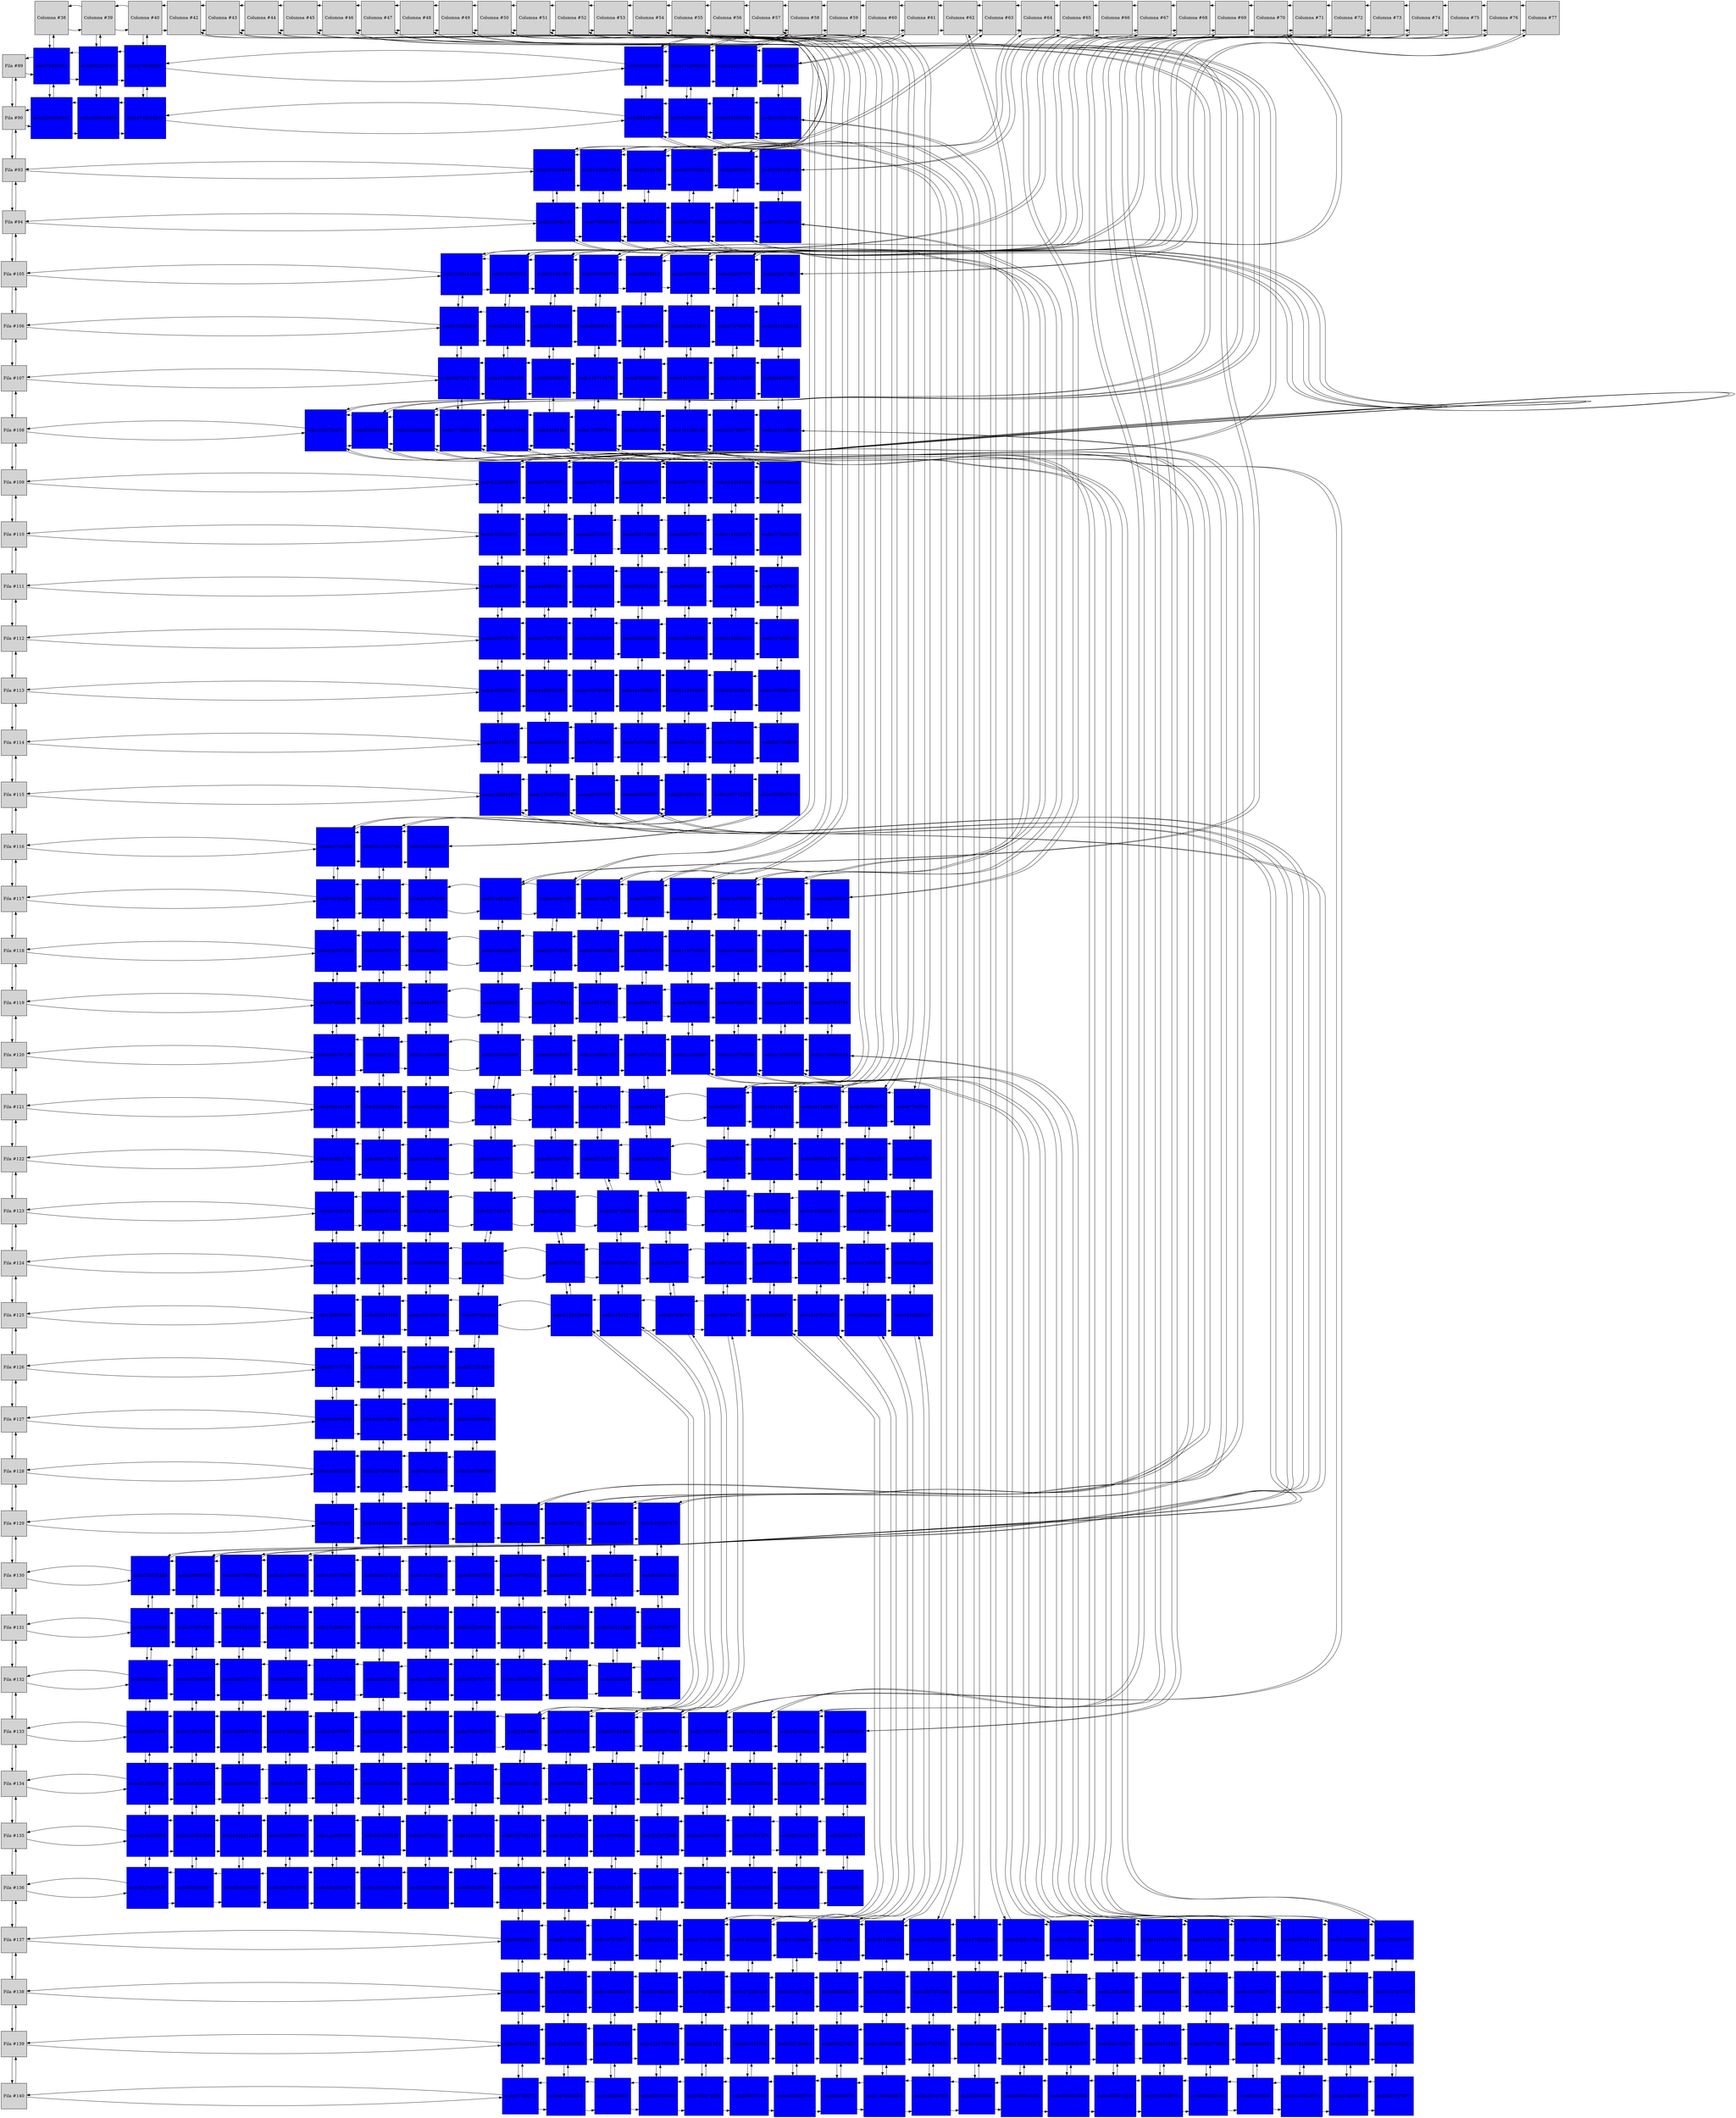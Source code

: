 digraph L{
node[shape=square style=filled]
nodo1644443712[label="Fila #89", group="-1"]
nodo75457651[fillcolor="#0000FF", group="38"]
nodo362239120[fillcolor="#0000FF", group="39"]
nodo1796488937[fillcolor="#0000FF", group="40"]
nodo423031029[fillcolor="#0000FF", group="58"]
nodo1712669532[fillcolor="#0000FF", group="59"]
nodo1225373914[fillcolor="#0000FF", group="60"]
nodo60830820[fillcolor="#0000FF", group="61"]
{rank=same; nodo1644443712; nodo75457651; nodo362239120; nodo1796488937; nodo423031029; nodo1712669532; nodo1225373914; nodo60830820; }
nodo759156157[label="Fila #90", group="-1"]
nodo1635546341[fillcolor="#0000FF", group="38"]
nodo1698156408[fillcolor="#0000FF", group="39"]
nodo1740035246[fillcolor="#0000FF", group="40"]
nodo884457408[fillcolor="#0000FF", group="58"]
nodo913190639[fillcolor="#0000FF", group="59"]
nodo1845066581[fillcolor="#0000FF", group="60"]
nodo1018937824[fillcolor="#0000FF", group="61"]
{rank=same; nodo759156157; nodo1635546341; nodo1698156408; nodo1740035246; nodo884457408; nodo913190639; nodo1845066581; nodo1018937824; }
nodo905654280[label="Fila #93", group="-1"]
nodo1915058446[fillcolor="#0000FF", group="42"]
nodo1419810764[fillcolor="#0000FF", group="43"]
nodo922151033[fillcolor="#0000FF", group="44"]
nodo1516369375[fillcolor="#0000FF", group="63"]
nodo55909012[fillcolor="#0000FF", group="64"]
nodo1394336709[fillcolor="#0000FF", group="65"]
{rank=same; nodo905654280; nodo1915058446; nodo1419810764; nodo922151033; nodo1516369375; nodo55909012; nodo1394336709; }
nodo1387228415[label="Fila #94", group="-1"]
nodo120960120[fillcolor="#0000FF", group="42"]
nodo748658608[fillcolor="#0000FF", group="43"]
nodo546718765[fillcolor="#0000FF", group="44"]
nodo167185492[fillcolor="#0000FF", group="63"]
nodo592179046[fillcolor="#0000FF", group="64"]
nodo1937348256[fillcolor="#0000FF", group="65"]
{rank=same; nodo1387228415; nodo120960120; nodo748658608; nodo546718765; nodo167185492; nodo592179046; nodo1937348256; }
nodo1641808846[label="Fila #105", group="-1"]
nodo1358444045[fillcolor="#0000FF", group="67"]
nodo750044075[fillcolor="#0000FF", group="68"]
nodo331844619[fillcolor="#0000FF", group="69"]
nodo310656974[fillcolor="#0000FF", group="70"]
nodo64830413[fillcolor="#0000FF", group="74"]
nodo159259014[fillcolor="#0000FF", group="75"]
nodo653687670[fillcolor="#0000FF", group="76"]
nodo356473385[fillcolor="#0000FF", group="77"]
{rank=same; nodo1641808846; nodo1358444045; nodo750044075; nodo331844619; nodo310656974; nodo64830413; nodo159259014; nodo653687670; nodo356473385; }
nodo2136344592[label="Fila #106", group="-1"]
nodo110992469[fillcolor="#0000FF", group="67"]
nodo329611835[fillcolor="#0000FF", group="68"]
nodo2091156596[fillcolor="#0000FF", group="69"]
nodo863831416[fillcolor="#0000FF", group="70"]
nodo1508395126[fillcolor="#0000FF", group="74"]
nodo1638172114[fillcolor="#0000FF", group="75"]
nodo972765878[fillcolor="#0000FF", group="76"]
nodo1651945012[fillcolor="#0000FF", group="77"]
{rank=same; nodo2136344592; nodo110992469; nodo329611835; nodo2091156596; nodo863831416; nodo1508395126; nodo1638172114; nodo972765878; nodo1651945012; }
nodo2034688500[label="Fila #107", group="-1"]
nodo1007251739[fillcolor="#0000FF", group="67"]
nodo1556595366[fillcolor="#0000FF", group="68"]
nodo194494468[fillcolor="#0000FF", group="69"]
nodo1167116739[fillcolor="#0000FF", group="70"]
nodo853993923[fillcolor="#0000FF", group="74"]
nodo1347870667[fillcolor="#0000FF", group="75"]
nodo1702146597[fillcolor="#0000FF", group="76"]
nodo644460953[fillcolor="#0000FF", group="77"]
{rank=same; nodo2034688500; nodo1007251739; nodo1556595366; nodo194494468; nodo1167116739; nodo853993923; nodo1347870667; nodo1702146597; nodo644460953; }
nodo591723622[label="Fila #108", group="-1"]
nodo1166726978[fillcolor="#0000FF", group="46"]
nodo95395916[fillcolor="#0000FF", group="47"]
nodo1856056345[fillcolor="#0000FF", group="48"]
nodo1778535015[fillcolor="#0000FF", group="67"]
nodo2032251042[fillcolor="#0000FF", group="68"]
nodo24433162[fillcolor="#0000FF", group="69"]
nodo1725097945[fillcolor="#0000FF", group="70"]
nodo519821334[fillcolor="#0000FF", group="74"]
nodo1781256139[fillcolor="#0000FF", group="75"]
nodo1307096070[fillcolor="#0000FF", group="76"]
nodo1014328909[fillcolor="#0000FF", group="77"]
{rank=same; nodo591723622; nodo1166726978; nodo95395916; nodo1856056345; nodo1778535015; nodo2032251042; nodo24433162; nodo1725097945; nodo519821334; nodo1781256139; nodo1307096070; nodo1014328909; }
nodo2081303229[label="Fila #109", group="-1"]
nodo1223685984[fillcolor="#0000FF", group="42"]
nodo1076835071[fillcolor="#0000FF", group="43"]
nodo1463757745[fillcolor="#0000FF", group="44"]
nodo1525262377[fillcolor="#0000FF", group="45"]
nodo1837760739[fillcolor="#0000FF", group="46"]
nodo1418428263[fillcolor="#0000FF", group="47"]
nodo2059904228[fillcolor="#0000FF", group="48"]
{rank=same; nodo2081303229; nodo1223685984; nodo1076835071; nodo1463757745; nodo1525262377; nodo1837760739; nodo1418428263; nodo2059904228; }
nodo1836643189[label="Fila #110", group="-1"]
nodo1355316001[fillcolor="#0000FF", group="42"]
nodo1597462040[fillcolor="#0000FF", group="43"]
nodo403716510[fillcolor="#0000FF", group="44"]
nodo853119666[fillcolor="#0000FF", group="45"]
nodo559670971[fillcolor="#0000FF", group="46"]
nodo1144648478[fillcolor="#0000FF", group="47"]
nodo1576861390[fillcolor="#0000FF", group="48"]
{rank=same; nodo1836643189; nodo1355316001; nodo1597462040; nodo403716510; nodo853119666; nodo559670971; nodo1144648478; nodo1576861390; }
nodo600746945[label="Fila #111", group="-1"]
nodo1566502717[fillcolor="#0000FF", group="42"]
nodo1458849419[fillcolor="#0000FF", group="43"]
nodo1824835605[fillcolor="#0000FF", group="44"]
nodo981661423[fillcolor="#0000FF", group="45"]
nodo269468037[fillcolor="#0000FF", group="46"]
nodo1681595665[fillcolor="#0000FF", group="47"]
nodo787867107[fillcolor="#0000FF", group="48"]
{rank=same; nodo600746945; nodo1566502717; nodo1458849419; nodo1824835605; nodo981661423; nodo269468037; nodo1681595665; nodo787867107; }
nodo57494364[label="Fila #112", group="-1"]
nodo1828757853[fillcolor="#0000FF", group="42"]
nodo1374677625[fillcolor="#0000FF", group="43"]
nodo1345636186[fillcolor="#0000FF", group="44"]
nodo963269035[fillcolor="#0000FF", group="45"]
nodo1359484306[fillcolor="#0000FF", group="46"]
nodo2140832232[fillcolor="#0000FF", group="47"]
nodo157456214[fillcolor="#0000FF", group="48"]
{rank=same; nodo57494364; nodo1828757853; nodo1374677625; nodo1345636186; nodo963269035; nodo1359484306; nodo2140832232; nodo157456214; }
nodo1659791576[label="Fila #113", group="-1"]
nodo1935365522[fillcolor="#0000FF", group="42"]
nodo1483022288[fillcolor="#0000FF", group="43"]
nodo1159785389[fillcolor="#0000FF", group="44"]
nodo1410986873[fillcolor="#0000FF", group="45"]
nodo2110245805[fillcolor="#0000FF", group="46"]
nodo221036634[fillcolor="#0000FF", group="47"]
nodo1335050193[fillcolor="#0000FF", group="48"]
{rank=same; nodo1659791576; nodo1935365522; nodo1483022288; nodo1159785389; nodo1410986873; nodo2110245805; nodo221036634; nodo1335050193; }
nodo1418370913[label="Fila #114", group="-1"]
nodo391359742[fillcolor="#0000FF", group="42"]
nodo2081853534[fillcolor="#0000FF", group="43"]
nodo707610042[fillcolor="#0000FF", group="44"]
nodo710714889[fillcolor="#0000FF", group="45"]
nodo551734240[fillcolor="#0000FF", group="46"]
nodo1757293506[fillcolor="#0000FF", group="47"]
nodo687780858[fillcolor="#0000FF", group="48"]
{rank=same; nodo1418370913; nodo391359742; nodo2081853534; nodo707610042; nodo710714889; nodo551734240; nodo1757293506; nodo687780858; }
nodo1734161410[label="Fila #115", group="-1"]
nodo1364614850[fillcolor="#0000FF", group="42"]
nodo1211076369[fillcolor="#0000FF", group="43"]
nodo361993357[fillcolor="#0000FF", group="44"]
nodo459296537[fillcolor="#0000FF", group="45"]
nodo2015601401[fillcolor="#0000FF", group="46"]
nodo1287712235[fillcolor="#0000FF", group="47"]
nodo1165897474[fillcolor="#0000FF", group="48"]
{rank=same; nodo1734161410; nodo1364614850; nodo1211076369; nodo361993357; nodo459296537; nodo2015601401; nodo1287712235; nodo1165897474; }
nodo1551870003[label="Fila #116", group="-1"]
nodo967765295[fillcolor="#0000FF", group="46"]
nodo1917513796[fillcolor="#0000FF", group="47"]
nodo1182320432[fillcolor="#0000FF", group="48"]
{rank=same; nodo1551870003; nodo967765295; nodo1917513796; nodo1182320432; }
nodo1734853116[label="Fila #117", group="-1"]
nodo703504298[fillcolor="#0000FF", group="46"]
nodo201556483[fillcolor="#0000FF", group="47"]
nodo214074868[fillcolor="#0000FF", group="48"]
nodo1442045361[fillcolor="#0000FF", group="49"]
nodo146611050[fillcolor="#0000FF", group="50"]
nodo415138788[fillcolor="#0000FF", group="51"]
nodo13326370[fillcolor="#0000FF", group="52"]
nodo1268650975[fillcolor="#0000FF", group="63"]
nodo731395981[fillcolor="#0000FF", group="64"]
nodo1196765369[fillcolor="#0000FF", group="65"]
nodo486898233[fillcolor="#0000FF", group="66"]
{rank=same; nodo1734853116; nodo703504298; nodo201556483; nodo214074868; nodo1442045361; nodo146611050; nodo415138788; nodo13326370; nodo1268650975; nodo731395981; nodo1196765369; nodo486898233; }
nodo650023597[label="Fila #118", group="-1"]
nodo1282473384[fillcolor="#0000FF", group="46"]
nodo575593575[fillcolor="#0000FF", group="47"]
nodo346861221[fillcolor="#0000FF", group="48"]
nodo1188392295[fillcolor="#0000FF", group="49"]
nodo226710952[fillcolor="#0000FF", group="50"]
nodo1509563803[fillcolor="#0000FF", group="51"]
nodo684874119[fillcolor="#0000FF", group="52"]
nodo1157740463[fillcolor="#0000FF", group="63"]
nodo1379435698[fillcolor="#0000FF", group="64"]
nodo1529306539[fillcolor="#0000FF", group="65"]
nodo1635985705[fillcolor="#0000FF", group="66"]
{rank=same; nodo650023597; nodo1282473384; nodo575593575; nodo346861221; nodo1188392295; nodo226710952; nodo1509563803; nodo684874119; nodo1157740463; nodo1379435698; nodo1529306539; nodo1635985705; }
nodo695682681[label="Fila #119", group="-1"]
nodo1073502961[fillcolor="#0000FF", group="46"]
nodo1582797472[fillcolor="#0000FF", group="47"]
nodo644166178[fillcolor="#0000FF", group="48"]
nodo892529689[fillcolor="#0000FF", group="49"]
nodo1757676444[fillcolor="#0000FF", group="50"]
nodo182738614[fillcolor="#0000FF", group="51"]
nodo94345706[fillcolor="#0000FF", group="52"]
nodo670035812[fillcolor="#0000FF", group="63"]
nodo1870647526[fillcolor="#0000FF", group="64"]
nodo1204167249[fillcolor="#0000FF", group="65"]
nodo1047503754[fillcolor="#0000FF", group="66"]
{rank=same; nodo695682681; nodo1073502961; nodo1582797472; nodo644166178; nodo892529689; nodo1757676444; nodo182738614; nodo94345706; nodo670035812; nodo1870647526; nodo1204167249; nodo1047503754; }
nodo1722023916[label="Fila #120", group="-1"]
nodo2009787198[fillcolor="#0000FF", group="46"]
nodo32017212[fillcolor="#0000FF", group="47"]
nodo1121454968[fillcolor="#0000FF", group="48"]
nodo1006485584[fillcolor="#0000FF", group="49"]
nodo466505482[fillcolor="#0000FF", group="50"]
nodo1580893732[fillcolor="#0000FF", group="51"]
nodo1547425104[fillcolor="#0000FF", group="52"]
nodo152134087[fillcolor="#0000FF", group="63"]
nodo1615780336[fillcolor="#0000FF", group="64"]
nodo1783593083[fillcolor="#0000FF", group="65"]
nodo1750905143[fillcolor="#0000FF", group="66"]
{rank=same; nodo1722023916; nodo2009787198; nodo32017212; nodo1121454968; nodo1006485584; nodo466505482; nodo1580893732; nodo1547425104; nodo152134087; nodo1615780336; nodo1783593083; nodo1750905143; }
nodo1782704802[label="Fila #121", group="-1"]
nodo2094411587[fillcolor="#0000FF", group="46"]
nodo1833638914[fillcolor="#0000FF", group="47"]
nodo1620303253[fillcolor="#0000FF", group="48"]
nodo90320863[fillcolor="#0000FF", group="49"]
nodo1216590855[fillcolor="#0000FF", group="50"]
nodo2107447833[fillcolor="#0000FF", group="51"]
nodo60559178[fillcolor="#0000FF", group="52"]
nodo395629617[fillcolor="#0000FF", group="53"]
nodo1122134344[fillcolor="#0000FF", group="54"]
nodo1471868639[fillcolor="#0000FF", group="55"]
nodo876563773[fillcolor="#0000FF", group="56"]
nodo87765719[fillcolor="#0000FF", group="57"]
{rank=same; nodo1782704802; nodo2094411587; nodo1833638914; nodo1620303253; nodo90320863; nodo1216590855; nodo2107447833; nodo60559178; nodo395629617; nodo1122134344; nodo1471868639; nodo876563773; nodo87765719; }
nodo1413653265[label="Fila #122", group="-1"]
nodo1418621776[fillcolor="#0000FF", group="46"]
nodo446073433[fillcolor="#0000FF", group="47"]
nodo1181199958[fillcolor="#0000FF", group="48"]
nodo125622176[fillcolor="#0000FF", group="49"]
nodo542060780[fillcolor="#0000FF", group="50"]
nodo237351678[fillcolor="#0000FF", group="51"]
nodo1967892594[fillcolor="#0000FF", group="52"]
nodo342597804[fillcolor="#0000FF", group="53"]
nodo1308244637[fillcolor="#0000FF", group="54"]
nodo1860944798[fillcolor="#0000FF", group="55"]
nodo1179381257[fillcolor="#0000FF", group="56"]
nodo258754732[fillcolor="#0000FF", group="57"]
{rank=same; nodo1413653265; nodo1418621776; nodo446073433; nodo1181199958; nodo125622176; nodo542060780; nodo237351678; nodo1967892594; nodo342597804; nodo1308244637; nodo1860944798; nodo1179381257; nodo258754732; }
nodo333362446[label="Fila #123", group="-1"]
nodo597255128[fillcolor="#0000FF", group="46"]
nodo985397764[fillcolor="#0000FF", group="47"]
nodo1476394199[fillcolor="#0000FF", group="48"]
nodo837764579[fillcolor="#0000FF", group="49"]
nodo1501587365[fillcolor="#0000FF", group="50"]
nodo1007603019[fillcolor="#0000FF", group="51"]
nodo348100441[fillcolor="#0000FF", group="52"]
nodo1597249648[fillcolor="#0000FF", group="53"]
nodo89387388[fillcolor="#0000FF", group="54"]
nodo1333592072[fillcolor="#0000FF", group="55"]
nodo655381473[fillcolor="#0000FF", group="56"]
nodo1486371051[fillcolor="#0000FF", group="57"]
{rank=same; nodo333362446; nodo597255128; nodo985397764; nodo1476394199; nodo837764579; nodo1501587365; nodo1007603019; nodo348100441; nodo1597249648; nodo89387388; nodo1333592072; nodo655381473; nodo1486371051; }
nodo1121647253[label="Fila #124", group="-1"]
nodo1694556038[fillcolor="#0000FF", group="46"]
nodo1076496284[fillcolor="#0000FF", group="47"]
nodo1508646930[fillcolor="#0000FF", group="48"]
nodo1291286504[fillcolor="#0000FF", group="49"]
nodo795372831[fillcolor="#0000FF", group="50"]
nodo1072601481[fillcolor="#0000FF", group="51"]
nodo121295574[fillcolor="#0000FF", group="52"]
nodo1887813102[fillcolor="#0000FF", group="53"]
nodo485041780[fillcolor="#0000FF", group="54"]
nodo1459672753[fillcolor="#0000FF", group="55"]
nodo117244645[fillcolor="#0000FF", group="56"]
nodo1540011289[fillcolor="#0000FF", group="57"]
{rank=same; nodo1121647253; nodo1694556038; nodo1076496284; nodo1508646930; nodo1291286504; nodo795372831; nodo1072601481; nodo121295574; nodo1887813102; nodo485041780; nodo1459672753; nodo117244645; nodo1540011289; }
nodo239465106[label="Fila #125", group="-1"]
nodo1596000437[fillcolor="#0000FF", group="46"]
nodo832947102[fillcolor="#0000FF", group="47"]
nodo1061804750[fillcolor="#0000FF", group="48"]
nodo507084503[fillcolor="#0000FF", group="49"]
nodo1225439493[fillcolor="#0000FF", group="50"]
nodo1454127753[fillcolor="#0000FF", group="51"]
nodo667026744[fillcolor="#0000FF", group="52"]
nodo1926764753[fillcolor="#0000FF", group="53"]
nodo1845904670[fillcolor="#0000FF", group="54"]
nodo1497973285[fillcolor="#0000FF", group="55"]
nodo1846896625[fillcolor="#0000FF", group="56"]
nodo1555690610[fillcolor="#0000FF", group="57"]
{rank=same; nodo239465106; nodo1596000437; nodo832947102; nodo1061804750; nodo507084503; nodo1225439493; nodo1454127753; nodo667026744; nodo1926764753; nodo1845904670; nodo1497973285; nodo1846896625; nodo1555690610; }
nodo13329486[label="Fila #126", group="-1"]
nodo327177752[fillcolor="#0000FF", group="46"]
nodo1458540918[fillcolor="#0000FF", group="47"]
nodo1164371389[fillcolor="#0000FF", group="48"]
nodo517210187[fillcolor="#0000FF", group="49"]
{rank=same; nodo13329486; nodo327177752; nodo1458540918; nodo1164371389; nodo517210187; }
nodo267760927[label="Fila #127", group="-1"]
nodo633070006[fillcolor="#0000FF", group="46"]
nodo1459794865[fillcolor="#0000FF", group="47"]
nodo1776957250[fillcolor="#0000FF", group="48"]
nodo1268066861[fillcolor="#0000FF", group="49"]
{rank=same; nodo267760927; nodo633070006; nodo1459794865; nodo1776957250; nodo1268066861; }
nodo827966648[label="Fila #128", group="-1"]
nodo1938056729[fillcolor="#0000FF", group="46"]
nodo1273765644[fillcolor="#0000FF", group="47"]
nodo701141022[fillcolor="#0000FF", group="48"]
nodo1447689627[fillcolor="#0000FF", group="49"]
{rank=same; nodo827966648; nodo1938056729; nodo1273765644; nodo701141022; nodo1447689627; }
nodo112061925[label="Fila #129", group="-1"]
nodo764577347[fillcolor="#0000FF", group="46"]
nodo1344645519[fillcolor="#0000FF", group="47"]
nodo1234776885[fillcolor="#0000FF", group="48"]
nodo540159270[fillcolor="#0000FF", group="49"]
nodo422250493[fillcolor="#0000FF", group="74"]
nodo1690287238[fillcolor="#0000FF", group="75"]
nodo1690254271[fillcolor="#0000FF", group="76"]
nodo1440047379[fillcolor="#0000FF", group="77"]
{rank=same; nodo112061925; nodo764577347; nodo1344645519; nodo1234776885; nodo540159270; nodo422250493; nodo1690287238; nodo1690254271; nodo1440047379; }
nodo343965883[label="Fila #130", group="-1"]
nodo230835489[fillcolor="#0000FF", group="42"]
nodo280884709[fillcolor="#0000FF", group="43"]
nodo1847509784[fillcolor="#0000FF", group="44"]
nodo2114650936[fillcolor="#0000FF", group="45"]
nodo1635756693[fillcolor="#0000FF", group="46"]
nodo504527234[fillcolor="#0000FF", group="47"]
nodo101478235[fillcolor="#0000FF", group="48"]
nodo540585569[fillcolor="#0000FF", group="49"]
nodo1007653873[fillcolor="#0000FF", group="74"]
nodo836514715[fillcolor="#0000FF", group="75"]
nodo1414521932[fillcolor="#0000FF", group="76"]
nodo828441346[fillcolor="#0000FF", group="77"]
{rank=same; nodo343965883; nodo230835489; nodo280884709; nodo1847509784; nodo2114650936; nodo1635756693; nodo504527234; nodo101478235; nodo540585569; nodo1007653873; nodo836514715; nodo1414521932; nodo828441346; }
nodo1899073220[label="Fila #131", group="-1"]
nodo555826066[fillcolor="#0000FF", group="42"]
nodo174573182[fillcolor="#0000FF", group="43"]
nodo858242339[fillcolor="#0000FF", group="44"]
nodo1310540333[fillcolor="#0000FF", group="45"]
nodo1715998167[fillcolor="#0000FF", group="46"]
nodo1386767190[fillcolor="#0000FF", group="47"]
nodo1558712965[fillcolor="#0000FF", group="48"]
nodo2025864991[fillcolor="#0000FF", group="49"]
nodo1589683045[fillcolor="#0000FF", group="74"]
nodo1340328248[fillcolor="#0000FF", group="75"]
nodo1401132667[fillcolor="#0000FF", group="76"]
nodo717386707[fillcolor="#0000FF", group="77"]
{rank=same; nodo1899073220; nodo555826066; nodo174573182; nodo858242339; nodo1310540333; nodo1715998167; nodo1386767190; nodo1558712965; nodo2025864991; nodo1589683045; nodo1340328248; nodo1401132667; nodo717386707; }
nodo1900164709[label="Fila #132", group="-1"]
nodo540642172[fillcolor="#0000FF", group="42"]
nodo1875308878[fillcolor="#0000FF", group="43"]
nodo1445157774[fillcolor="#0000FF", group="44"]
nodo909295153[fillcolor="#0000FF", group="45"]
nodo1522311648[fillcolor="#0000FF", group="46"]
nodo36202360[fillcolor="#0000FF", group="47"]
nodo1318822808[fillcolor="#0000FF", group="48"]
nodo1836797772[fillcolor="#0000FF", group="49"]
nodo1383547042[fillcolor="#0000FF", group="74"]
nodo329645619[fillcolor="#0000FF", group="75"]
nodo3213500[fillcolor="#0000FF", group="76"]
nodo923219673[fillcolor="#0000FF", group="77"]
{rank=same; nodo1900164709; nodo540642172; nodo1875308878; nodo1445157774; nodo909295153; nodo1522311648; nodo36202360; nodo1318822808; nodo1836797772; nodo1383547042; nodo329645619; nodo3213500; nodo923219673; }
nodo1604125387[label="Fila #133", group="-1"]
nodo1668627309[fillcolor="#0000FF", group="42"]
nodo1795799895[fillcolor="#0000FF", group="43"]
nodo1698097425[fillcolor="#0000FF", group="44"]
nodo1376400422[fillcolor="#0000FF", group="45"]
nodo418304857[fillcolor="#0000FF", group="46"]
nodo1050349584[fillcolor="#0000FF", group="47"]
nodo1815546035[fillcolor="#0000FF", group="48"]
nodo1864350231[fillcolor="#0000FF", group="49"]
nodo25548982[fillcolor="#0000FF", group="50"]
nodo1735934726[fillcolor="#0000FF", group="51"]
nodo861842890[fillcolor="#0000FF", group="52"]
nodo553871028[fillcolor="#0000FF", group="53"]
nodo250370634[fillcolor="#0000FF", group="70"]
nodo724125922[fillcolor="#0000FF", group="71"]
nodo1843368112[fillcolor="#0000FF", group="72"]
nodo1465085305[fillcolor="#0000FF", group="73"]
{rank=same; nodo1604125387; nodo1668627309; nodo1795799895; nodo1698097425; nodo1376400422; nodo418304857; nodo1050349584; nodo1815546035; nodo1864350231; nodo25548982; nodo1735934726; nodo861842890; nodo553871028; nodo250370634; nodo724125922; nodo1843368112; nodo1465085305; }
nodo989938643[label="Fila #134", group="-1"]
nodo1519280649[fillcolor="#0000FF", group="42"]
nodo1262822392[fillcolor="#0000FF", group="43"]
nodo120694604[fillcolor="#0000FF", group="44"]
nodo916419490[fillcolor="#0000FF", group="45"]
nodo522764626[fillcolor="#0000FF", group="46"]
nodo2106620844[fillcolor="#0000FF", group="47"]
nodo2006034581[fillcolor="#0000FF", group="48"]
nodo979294118[fillcolor="#0000FF", group="49"]
nodo1663411182[fillcolor="#0000FF", group="50"]
nodo488044861[fillcolor="#0000FF", group="51"]
nodo1740189450[fillcolor="#0000FF", group="52"]
nodo731260860[fillcolor="#0000FF", group="53"]
nodo1709366259[fillcolor="#0000FF", group="70"]
nodo1335298403[fillcolor="#0000FF", group="71"]
nodo1643691748[fillcolor="#0000FF", group="72"]
nodo2068434592[fillcolor="#0000FF", group="73"]
{rank=same; nodo989938643; nodo1519280649; nodo1262822392; nodo120694604; nodo916419490; nodo522764626; nodo2106620844; nodo2006034581; nodo979294118; nodo1663411182; nodo488044861; nodo1740189450; nodo731260860; nodo1709366259; nodo1335298403; nodo1643691748; nodo2068434592; }
nodo143110009[label="Fila #135", group="-1"]
nodo2142003995[fillcolor="#0000FF", group="42"]
nodo1535634836[fillcolor="#0000FF", group="43"]
nodo1846412426[fillcolor="#0000FF", group="44"]
nodo1539805781[fillcolor="#0000FF", group="45"]
nodo1206883981[fillcolor="#0000FF", group="46"]
nodo601893033[fillcolor="#0000FF", group="47"]
nodo1037324811[fillcolor="#0000FF", group="48"]
nodo1525037790[fillcolor="#0000FF", group="49"]
nodo1627821297[fillcolor="#0000FF", group="50"]
nodo1132547352[fillcolor="#0000FF", group="51"]
nodo1549409129[fillcolor="#0000FF", group="52"]
nodo922872566[fillcolor="#0000FF", group="53"]
nodo1651855867[fillcolor="#0000FF", group="70"]
nodo727001376[fillcolor="#0000FF", group="71"]
nodo660143728[fillcolor="#0000FF", group="72"]
nodo523691575[fillcolor="#0000FF", group="73"]
{rank=same; nodo143110009; nodo2142003995; nodo1535634836; nodo1846412426; nodo1539805781; nodo1206883981; nodo601893033; nodo1037324811; nodo1525037790; nodo1627821297; nodo1132547352; nodo1549409129; nodo922872566; nodo1651855867; nodo727001376; nodo660143728; nodo523691575; }
nodo1468303011[label="Fila #136", group="-1"]
nodo1427810650[fillcolor="#0000FF", group="42"]
nodo902919927[fillcolor="#0000FF", group="43"]
nodo503195940[fillcolor="#0000FF", group="44"]
nodo1857815974[fillcolor="#0000FF", group="45"]
nodo1852584274[fillcolor="#0000FF", group="46"]
nodo1354011814[fillcolor="#0000FF", group="47"]
nodo1022308509[fillcolor="#0000FF", group="48"]
nodo846238611[fillcolor="#0000FF", group="49"]
nodo1033490990[fillcolor="#0000FF", group="50"]
nodo1241276575[fillcolor="#0000FF", group="51"]
nodo215145189[fillcolor="#0000FF", group="52"]
nodo982007015[fillcolor="#0000FF", group="53"]
nodo1232306490[fillcolor="#0000FF", group="70"]
nodo1663166483[fillcolor="#0000FF", group="71"]
nodo2042495840[fillcolor="#0000FF", group="72"]
nodo36333492[fillcolor="#0000FF", group="73"]
{rank=same; nodo1468303011; nodo1427810650; nodo902919927; nodo503195940; nodo1857815974; nodo1852584274; nodo1354011814; nodo1022308509; nodo846238611; nodo1033490990; nodo1241276575; nodo215145189; nodo982007015; nodo1232306490; nodo1663166483; nodo2042495840; nodo36333492; }
nodo1468357786[label="Fila #137", group="-1"]
nodo990398217[fillcolor="#0000FF", group="50"]
nodo841283083[fillcolor="#0000FF", group="51"]
nodo1675763772[fillcolor="#0000FF", group="52"]
nodo520016214[fillcolor="#0000FF", group="53"]
nodo1731722639[fillcolor="#0000FF", group="54"]
nodo1924582348[fillcolor="#0000FF", group="55"]
nodo11003494[fillcolor="#0000FF", group="56"]
nodo1757143877[fillcolor="#0000FF", group="57"]
nodo817406040[fillcolor="#0000FF", group="58"]
nodo1955915048[fillcolor="#0000FF", group="59"]
nodo1270855946[fillcolor="#0000FF", group="60"]
nodo2083117811[fillcolor="#0000FF", group="61"]
nodo157683534[fillcolor="#0000FF", group="62"]
nodo1518864111[fillcolor="#0000FF", group="63"]
nodo1816757085[fillcolor="#0000FF", group="64"]
nodo1585787493[fillcolor="#0000FF", group="65"]
nodo1730173572[fillcolor="#0000FF", group="66"]
nodo2097514481[fillcolor="#0000FF", group="67"]
nodo1568059495[fillcolor="#0000FF", group="68"]
nodo706197430[fillcolor="#0000FF", group="69"]
{rank=same; nodo1468357786; nodo990398217; nodo841283083; nodo1675763772; nodo520016214; nodo1731722639; nodo1924582348; nodo11003494; nodo1757143877; nodo817406040; nodo1955915048; nodo1270855946; nodo2083117811; nodo157683534; nodo1518864111; nodo1816757085; nodo1585787493; nodo1730173572; nodo2097514481; nodo1568059495; nodo706197430; }
nodo1325808650[label="Fila #138", group="-1"]
nodo510464020[fillcolor="#0000FF", group="50"]
nodo1987083830[fillcolor="#0000FF", group="51"]
nodo1632492873[fillcolor="#0000FF", group="52"]
nodo525683462[fillcolor="#0000FF", group="53"]
nodo1766724936[fillcolor="#0000FF", group="54"]
nodo473581465[fillcolor="#0000FF", group="55"]
nodo319977154[fillcolor="#0000FF", group="56"]
nodo648680157[fillcolor="#0000FF", group="57"]
nodo1071097621[fillcolor="#0000FF", group="58"]
nodo1897871865[fillcolor="#0000FF", group="59"]
nodo1908143486[fillcolor="#0000FF", group="60"]
nodo133250414[fillcolor="#0000FF", group="61"]
nodo85777802[fillcolor="#0000FF", group="62"]
nodo222624801[fillcolor="#0000FF", group="63"]
nodo603650290[fillcolor="#0000FF", group="64"]
nodo762227630[fillcolor="#0000FF", group="65"]
nodo1316864772[fillcolor="#0000FF", group="66"]
nodo1685232414[fillcolor="#0000FF", group="67"]
nodo280744458[fillcolor="#0000FF", group="68"]
nodo1213216872[fillcolor="#0000FF", group="69"]
{rank=same; nodo1325808650; nodo510464020; nodo1987083830; nodo1632492873; nodo525683462; nodo1766724936; nodo473581465; nodo319977154; nodo648680157; nodo1071097621; nodo1897871865; nodo1908143486; nodo133250414; nodo85777802; nodo222624801; nodo603650290; nodo762227630; nodo1316864772; nodo1685232414; nodo280744458; nodo1213216872; }
nodo1754638213[label="Fila #139", group="-1"]
nodo407858146[fillcolor="#0000FF", group="50"]
nodo1454031203[fillcolor="#0000FF", group="51"]
nodo527446182[fillcolor="#0000FF", group="52"]
nodo1511785794[fillcolor="#0000FF", group="53"]
nodo963601816[fillcolor="#0000FF", group="54"]
nodo961419791[fillcolor="#0000FF", group="55"]
nodo665188480[fillcolor="#0000FF", group="56"]
nodo489279267[fillcolor="#0000FF", group="57"]
nodo1596467899[fillcolor="#0000FF", group="58"]
nodo377478451[fillcolor="#0000FF", group="59"]
nodo513169028[fillcolor="#0000FF", group="60"]
nodo1301664418[fillcolor="#0000FF", group="61"]
nodo1408652377[fillcolor="#0000FF", group="62"]
nodo990416209[fillcolor="#0000FF", group="63"]
nodo394714818[fillcolor="#0000FF", group="64"]
nodo1952779858[fillcolor="#0000FF", group="65"]
nodo366004251[fillcolor="#0000FF", group="66"]
nodo1791868405[fillcolor="#0000FF", group="67"]
nodo1260134048[fillcolor="#0000FF", group="68"]
nodo391618063[fillcolor="#0000FF", group="69"]
{rank=same; nodo1754638213; nodo407858146; nodo1454031203; nodo527446182; nodo1511785794; nodo963601816; nodo961419791; nodo665188480; nodo489279267; nodo1596467899; nodo377478451; nodo513169028; nodo1301664418; nodo1408652377; nodo990416209; nodo394714818; nodo1952779858; nodo366004251; nodo1791868405; nodo1260134048; nodo391618063; }
nodo81009902[label="Fila #140", group="-1"]
nodo57748372[fillcolor="#0000FF", group="50"]
nodo674483268[fillcolor="#0000FF", group="51"]
nodo54495403[fillcolor="#0000FF", group="52"]
nodo665372494[fillcolor="#0000FF", group="53"]
nodo764372388[fillcolor="#0000FF", group="54"]
nodo459857341[fillcolor="#0000FF", group="55"]
nodo1684890795[fillcolor="#0000FF", group="56"]
nodo94264799[fillcolor="#0000FF", group="57"]
nodo1399499405[fillcolor="#0000FF", group="58"]
nodo238157928[fillcolor="#0000FF", group="59"]
nodo32863545[fillcolor="#0000FF", group="60"]
nodo1995616381[fillcolor="#0000FF", group="61"]
nodo1883919084[fillcolor="#0000FF", group="62"]
nodo1860513229[fillcolor="#0000FF", group="63"]
nodo1150538133[fillcolor="#0000FF", group="64"]
nodo662822946[fillcolor="#0000FF", group="65"]
nodo92150540[fillcolor="#0000FF", group="66"]
nodo1110623531[fillcolor="#0000FF", group="67"]
nodo410495873[fillcolor="#0000FF", group="68"]
nodo811587677[fillcolor="#0000FF", group="69"]
{rank=same; nodo81009902; nodo57748372; nodo674483268; nodo54495403; nodo665372494; nodo764372388; nodo459857341; nodo1684890795; nodo94264799; nodo1399499405; nodo238157928; nodo32863545; nodo1995616381; nodo1883919084; nodo1860513229; nodo1150538133; nodo662822946; nodo92150540; nodo1110623531; nodo410495873; nodo811587677; }
nodo1166807841[label="Columna #38", group="38"]
nodo289639718[label="Columna #39", group="39"]
nodo885851948[label="Columna #40", group="40"]
nodo2048834776[label="Columna #42", group="42"]
nodo1605283233[label="Columna #43", group="43"]
nodo1384722895[label="Columna #44", group="44"]
nodo245475541[label="Columna #45", group="45"]
nodo22429093[label="Columna #46", group="46"]
nodo733957003[label="Columna #47", group="47"]
nodo815992954[label="Columna #48", group="48"]
nodo868737467[label="Columna #49", group="49"]
nodo55331187[label="Columna #50", group="50"]
nodo1392425346[label="Columna #51", group="51"]
nodo2054574951[label="Columna #52", group="52"]
nodo1991294891[label="Columna #53", group="53"]
nodo399931359[label="Columna #54", group="54"]
nodo809762318[label="Columna #55", group="55"]
nodo2028371466[label="Columna #56", group="56"]
nodo198761306[label="Columna #57", group="57"]
nodo798244209[label="Columna #58", group="58"]
nodo525571[label="Columna #59", group="59"]
nodo1263877414[label="Columna #60", group="60"]
nodo110771485[label="Columna #61", group="61"]
nodo141289226[label="Columna #62", group="62"]
nodo1208736537[label="Columna #63", group="63"]
nodo710239027[label="Columna #64", group="64"]
nodo2104545713[label="Columna #65", group="65"]
nodo712256162[label="Columna #66", group="66"]
nodo1018298342[label="Columna #67", group="67"]
nodo1039949752[label="Columna #68", group="68"]
nodo1182461167[label="Columna #69", group="69"]
nodo1297149880[label="Columna #70", group="70"]
nodo2116908859[label="Columna #71", group="71"]
nodo561247961[label="Columna #72", group="72"]
nodo813656972[label="Columna #73", group="73"]
nodo2048425748[label="Columna #74", group="74"]
nodo1863932867[label="Columna #75", group="75"]
nodo1373810119[label="Columna #76", group="76"]
nodo445288316[label="Columna #77", group="77"]
{rank=same; nodo1166807841; nodo289639718; nodo885851948; nodo2048834776; nodo1605283233; nodo1384722895; nodo245475541; nodo22429093; nodo733957003; nodo815992954; nodo868737467; nodo55331187; nodo1392425346; nodo2054574951; nodo1991294891; nodo399931359; nodo809762318; nodo2028371466; nodo198761306; nodo798244209; nodo525571; nodo1263877414; nodo110771485; nodo141289226; nodo1208736537; nodo710239027; nodo2104545713; nodo712256162; nodo1018298342; nodo1039949752; nodo1182461167; nodo1297149880; nodo2116908859; nodo561247961; nodo813656972; nodo2048425748; nodo1863932867; nodo1373810119; nodo445288316; }
nodo1644443712 -> nodo75457651 
nodo1644443712 -> nodo75457651 [dir = "back"]
nodo75457651 -> nodo362239120 
nodo75457651 -> nodo362239120 [dir = "back"]
nodo362239120 -> nodo1796488937 
nodo362239120 -> nodo1796488937 [dir = "back"]
nodo1796488937 -> nodo423031029 
nodo1796488937 -> nodo423031029 [dir = "back"]
nodo423031029 -> nodo1712669532 
nodo423031029 -> nodo1712669532 [dir = "back"]
nodo1712669532 -> nodo1225373914 
nodo1712669532 -> nodo1225373914 [dir = "back"]
nodo1225373914 -> nodo60830820 
nodo1225373914 -> nodo60830820 [dir = "back"]
nodo1644443712 -> nodo759156157 
nodo1644443712 -> nodo759156157 [dir = "back"] 
nodo759156157 -> nodo1635546341 
nodo759156157 -> nodo1635546341 [dir = "back"]
nodo1635546341 -> nodo1698156408 
nodo1635546341 -> nodo1698156408 [dir = "back"]
nodo1698156408 -> nodo1740035246 
nodo1698156408 -> nodo1740035246 [dir = "back"]
nodo1740035246 -> nodo884457408 
nodo1740035246 -> nodo884457408 [dir = "back"]
nodo884457408 -> nodo913190639 
nodo884457408 -> nodo913190639 [dir = "back"]
nodo913190639 -> nodo1845066581 
nodo913190639 -> nodo1845066581 [dir = "back"]
nodo1845066581 -> nodo1018937824 
nodo1845066581 -> nodo1018937824 [dir = "back"]
nodo759156157 -> nodo905654280 
nodo759156157 -> nodo905654280 [dir = "back"] 
nodo905654280 -> nodo1915058446 
nodo905654280 -> nodo1915058446 [dir = "back"]
nodo1915058446 -> nodo1419810764 
nodo1915058446 -> nodo1419810764 [dir = "back"]
nodo1419810764 -> nodo922151033 
nodo1419810764 -> nodo922151033 [dir = "back"]
nodo922151033 -> nodo1516369375 
nodo922151033 -> nodo1516369375 [dir = "back"]
nodo1516369375 -> nodo55909012 
nodo1516369375 -> nodo55909012 [dir = "back"]
nodo55909012 -> nodo1394336709 
nodo55909012 -> nodo1394336709 [dir = "back"]
nodo905654280 -> nodo1387228415 
nodo905654280 -> nodo1387228415 [dir = "back"] 
nodo1387228415 -> nodo120960120 
nodo1387228415 -> nodo120960120 [dir = "back"]
nodo120960120 -> nodo748658608 
nodo120960120 -> nodo748658608 [dir = "back"]
nodo748658608 -> nodo546718765 
nodo748658608 -> nodo546718765 [dir = "back"]
nodo546718765 -> nodo167185492 
nodo546718765 -> nodo167185492 [dir = "back"]
nodo167185492 -> nodo592179046 
nodo167185492 -> nodo592179046 [dir = "back"]
nodo592179046 -> nodo1937348256 
nodo592179046 -> nodo1937348256 [dir = "back"]
nodo1387228415 -> nodo1641808846 
nodo1387228415 -> nodo1641808846 [dir = "back"] 
nodo1641808846 -> nodo1358444045 
nodo1641808846 -> nodo1358444045 [dir = "back"]
nodo1358444045 -> nodo750044075 
nodo1358444045 -> nodo750044075 [dir = "back"]
nodo750044075 -> nodo331844619 
nodo750044075 -> nodo331844619 [dir = "back"]
nodo331844619 -> nodo310656974 
nodo331844619 -> nodo310656974 [dir = "back"]
nodo310656974 -> nodo64830413 
nodo310656974 -> nodo64830413 [dir = "back"]
nodo64830413 -> nodo159259014 
nodo64830413 -> nodo159259014 [dir = "back"]
nodo159259014 -> nodo653687670 
nodo159259014 -> nodo653687670 [dir = "back"]
nodo653687670 -> nodo356473385 
nodo653687670 -> nodo356473385 [dir = "back"]
nodo1641808846 -> nodo2136344592 
nodo1641808846 -> nodo2136344592 [dir = "back"] 
nodo2136344592 -> nodo110992469 
nodo2136344592 -> nodo110992469 [dir = "back"]
nodo110992469 -> nodo329611835 
nodo110992469 -> nodo329611835 [dir = "back"]
nodo329611835 -> nodo2091156596 
nodo329611835 -> nodo2091156596 [dir = "back"]
nodo2091156596 -> nodo863831416 
nodo2091156596 -> nodo863831416 [dir = "back"]
nodo863831416 -> nodo1508395126 
nodo863831416 -> nodo1508395126 [dir = "back"]
nodo1508395126 -> nodo1638172114 
nodo1508395126 -> nodo1638172114 [dir = "back"]
nodo1638172114 -> nodo972765878 
nodo1638172114 -> nodo972765878 [dir = "back"]
nodo972765878 -> nodo1651945012 
nodo972765878 -> nodo1651945012 [dir = "back"]
nodo2136344592 -> nodo2034688500 
nodo2136344592 -> nodo2034688500 [dir = "back"] 
nodo2034688500 -> nodo1007251739 
nodo2034688500 -> nodo1007251739 [dir = "back"]
nodo1007251739 -> nodo1556595366 
nodo1007251739 -> nodo1556595366 [dir = "back"]
nodo1556595366 -> nodo194494468 
nodo1556595366 -> nodo194494468 [dir = "back"]
nodo194494468 -> nodo1167116739 
nodo194494468 -> nodo1167116739 [dir = "back"]
nodo1167116739 -> nodo853993923 
nodo1167116739 -> nodo853993923 [dir = "back"]
nodo853993923 -> nodo1347870667 
nodo853993923 -> nodo1347870667 [dir = "back"]
nodo1347870667 -> nodo1702146597 
nodo1347870667 -> nodo1702146597 [dir = "back"]
nodo1702146597 -> nodo644460953 
nodo1702146597 -> nodo644460953 [dir = "back"]
nodo2034688500 -> nodo591723622 
nodo2034688500 -> nodo591723622 [dir = "back"] 
nodo591723622 -> nodo1166726978 
nodo591723622 -> nodo1166726978 [dir = "back"]
nodo1166726978 -> nodo95395916 
nodo1166726978 -> nodo95395916 [dir = "back"]
nodo95395916 -> nodo1856056345 
nodo95395916 -> nodo1856056345 [dir = "back"]
nodo1856056345 -> nodo1778535015 
nodo1856056345 -> nodo1778535015 [dir = "back"]
nodo1778535015 -> nodo2032251042 
nodo1778535015 -> nodo2032251042 [dir = "back"]
nodo2032251042 -> nodo24433162 
nodo2032251042 -> nodo24433162 [dir = "back"]
nodo24433162 -> nodo1725097945 
nodo24433162 -> nodo1725097945 [dir = "back"]
nodo1725097945 -> nodo519821334 
nodo1725097945 -> nodo519821334 [dir = "back"]
nodo519821334 -> nodo1781256139 
nodo519821334 -> nodo1781256139 [dir = "back"]
nodo1781256139 -> nodo1307096070 
nodo1781256139 -> nodo1307096070 [dir = "back"]
nodo1307096070 -> nodo1014328909 
nodo1307096070 -> nodo1014328909 [dir = "back"]
nodo591723622 -> nodo2081303229 
nodo591723622 -> nodo2081303229 [dir = "back"] 
nodo2081303229 -> nodo1223685984 
nodo2081303229 -> nodo1223685984 [dir = "back"]
nodo1223685984 -> nodo1076835071 
nodo1223685984 -> nodo1076835071 [dir = "back"]
nodo1076835071 -> nodo1463757745 
nodo1076835071 -> nodo1463757745 [dir = "back"]
nodo1463757745 -> nodo1525262377 
nodo1463757745 -> nodo1525262377 [dir = "back"]
nodo1525262377 -> nodo1837760739 
nodo1525262377 -> nodo1837760739 [dir = "back"]
nodo1837760739 -> nodo1418428263 
nodo1837760739 -> nodo1418428263 [dir = "back"]
nodo1418428263 -> nodo2059904228 
nodo1418428263 -> nodo2059904228 [dir = "back"]
nodo2081303229 -> nodo1836643189 
nodo2081303229 -> nodo1836643189 [dir = "back"] 
nodo1836643189 -> nodo1355316001 
nodo1836643189 -> nodo1355316001 [dir = "back"]
nodo1355316001 -> nodo1597462040 
nodo1355316001 -> nodo1597462040 [dir = "back"]
nodo1597462040 -> nodo403716510 
nodo1597462040 -> nodo403716510 [dir = "back"]
nodo403716510 -> nodo853119666 
nodo403716510 -> nodo853119666 [dir = "back"]
nodo853119666 -> nodo559670971 
nodo853119666 -> nodo559670971 [dir = "back"]
nodo559670971 -> nodo1144648478 
nodo559670971 -> nodo1144648478 [dir = "back"]
nodo1144648478 -> nodo1576861390 
nodo1144648478 -> nodo1576861390 [dir = "back"]
nodo1836643189 -> nodo600746945 
nodo1836643189 -> nodo600746945 [dir = "back"] 
nodo600746945 -> nodo1566502717 
nodo600746945 -> nodo1566502717 [dir = "back"]
nodo1566502717 -> nodo1458849419 
nodo1566502717 -> nodo1458849419 [dir = "back"]
nodo1458849419 -> nodo1824835605 
nodo1458849419 -> nodo1824835605 [dir = "back"]
nodo1824835605 -> nodo981661423 
nodo1824835605 -> nodo981661423 [dir = "back"]
nodo981661423 -> nodo269468037 
nodo981661423 -> nodo269468037 [dir = "back"]
nodo269468037 -> nodo1681595665 
nodo269468037 -> nodo1681595665 [dir = "back"]
nodo1681595665 -> nodo787867107 
nodo1681595665 -> nodo787867107 [dir = "back"]
nodo600746945 -> nodo57494364 
nodo600746945 -> nodo57494364 [dir = "back"] 
nodo57494364 -> nodo1828757853 
nodo57494364 -> nodo1828757853 [dir = "back"]
nodo1828757853 -> nodo1374677625 
nodo1828757853 -> nodo1374677625 [dir = "back"]
nodo1374677625 -> nodo1345636186 
nodo1374677625 -> nodo1345636186 [dir = "back"]
nodo1345636186 -> nodo963269035 
nodo1345636186 -> nodo963269035 [dir = "back"]
nodo963269035 -> nodo1359484306 
nodo963269035 -> nodo1359484306 [dir = "back"]
nodo1359484306 -> nodo2140832232 
nodo1359484306 -> nodo2140832232 [dir = "back"]
nodo2140832232 -> nodo157456214 
nodo2140832232 -> nodo157456214 [dir = "back"]
nodo57494364 -> nodo1659791576 
nodo57494364 -> nodo1659791576 [dir = "back"] 
nodo1659791576 -> nodo1935365522 
nodo1659791576 -> nodo1935365522 [dir = "back"]
nodo1935365522 -> nodo1483022288 
nodo1935365522 -> nodo1483022288 [dir = "back"]
nodo1483022288 -> nodo1159785389 
nodo1483022288 -> nodo1159785389 [dir = "back"]
nodo1159785389 -> nodo1410986873 
nodo1159785389 -> nodo1410986873 [dir = "back"]
nodo1410986873 -> nodo2110245805 
nodo1410986873 -> nodo2110245805 [dir = "back"]
nodo2110245805 -> nodo221036634 
nodo2110245805 -> nodo221036634 [dir = "back"]
nodo221036634 -> nodo1335050193 
nodo221036634 -> nodo1335050193 [dir = "back"]
nodo1659791576 -> nodo1418370913 
nodo1659791576 -> nodo1418370913 [dir = "back"] 
nodo1418370913 -> nodo391359742 
nodo1418370913 -> nodo391359742 [dir = "back"]
nodo391359742 -> nodo2081853534 
nodo391359742 -> nodo2081853534 [dir = "back"]
nodo2081853534 -> nodo707610042 
nodo2081853534 -> nodo707610042 [dir = "back"]
nodo707610042 -> nodo710714889 
nodo707610042 -> nodo710714889 [dir = "back"]
nodo710714889 -> nodo551734240 
nodo710714889 -> nodo551734240 [dir = "back"]
nodo551734240 -> nodo1757293506 
nodo551734240 -> nodo1757293506 [dir = "back"]
nodo1757293506 -> nodo687780858 
nodo1757293506 -> nodo687780858 [dir = "back"]
nodo1418370913 -> nodo1734161410 
nodo1418370913 -> nodo1734161410 [dir = "back"] 
nodo1734161410 -> nodo1364614850 
nodo1734161410 -> nodo1364614850 [dir = "back"]
nodo1364614850 -> nodo1211076369 
nodo1364614850 -> nodo1211076369 [dir = "back"]
nodo1211076369 -> nodo361993357 
nodo1211076369 -> nodo361993357 [dir = "back"]
nodo361993357 -> nodo459296537 
nodo361993357 -> nodo459296537 [dir = "back"]
nodo459296537 -> nodo2015601401 
nodo459296537 -> nodo2015601401 [dir = "back"]
nodo2015601401 -> nodo1287712235 
nodo2015601401 -> nodo1287712235 [dir = "back"]
nodo1287712235 -> nodo1165897474 
nodo1287712235 -> nodo1165897474 [dir = "back"]
nodo1734161410 -> nodo1551870003 
nodo1734161410 -> nodo1551870003 [dir = "back"] 
nodo1551870003 -> nodo967765295 
nodo1551870003 -> nodo967765295 [dir = "back"]
nodo967765295 -> nodo1917513796 
nodo967765295 -> nodo1917513796 [dir = "back"]
nodo1917513796 -> nodo1182320432 
nodo1917513796 -> nodo1182320432 [dir = "back"]
nodo1551870003 -> nodo1734853116 
nodo1551870003 -> nodo1734853116 [dir = "back"] 
nodo1734853116 -> nodo703504298 
nodo1734853116 -> nodo703504298 [dir = "back"]
nodo703504298 -> nodo201556483 
nodo703504298 -> nodo201556483 [dir = "back"]
nodo201556483 -> nodo214074868 
nodo201556483 -> nodo214074868 [dir = "back"]
nodo214074868 -> nodo1442045361 
nodo214074868 -> nodo1442045361 [dir = "back"]
nodo1442045361 -> nodo146611050 
nodo1442045361 -> nodo146611050 [dir = "back"]
nodo146611050 -> nodo415138788 
nodo146611050 -> nodo415138788 [dir = "back"]
nodo415138788 -> nodo13326370 
nodo415138788 -> nodo13326370 [dir = "back"]
nodo13326370 -> nodo1268650975 
nodo13326370 -> nodo1268650975 [dir = "back"]
nodo1268650975 -> nodo731395981 
nodo1268650975 -> nodo731395981 [dir = "back"]
nodo731395981 -> nodo1196765369 
nodo731395981 -> nodo1196765369 [dir = "back"]
nodo1196765369 -> nodo486898233 
nodo1196765369 -> nodo486898233 [dir = "back"]
nodo1734853116 -> nodo650023597 
nodo1734853116 -> nodo650023597 [dir = "back"] 
nodo650023597 -> nodo1282473384 
nodo650023597 -> nodo1282473384 [dir = "back"]
nodo1282473384 -> nodo575593575 
nodo1282473384 -> nodo575593575 [dir = "back"]
nodo575593575 -> nodo346861221 
nodo575593575 -> nodo346861221 [dir = "back"]
nodo346861221 -> nodo1188392295 
nodo346861221 -> nodo1188392295 [dir = "back"]
nodo1188392295 -> nodo226710952 
nodo1188392295 -> nodo226710952 [dir = "back"]
nodo226710952 -> nodo1509563803 
nodo226710952 -> nodo1509563803 [dir = "back"]
nodo1509563803 -> nodo684874119 
nodo1509563803 -> nodo684874119 [dir = "back"]
nodo684874119 -> nodo1157740463 
nodo684874119 -> nodo1157740463 [dir = "back"]
nodo1157740463 -> nodo1379435698 
nodo1157740463 -> nodo1379435698 [dir = "back"]
nodo1379435698 -> nodo1529306539 
nodo1379435698 -> nodo1529306539 [dir = "back"]
nodo1529306539 -> nodo1635985705 
nodo1529306539 -> nodo1635985705 [dir = "back"]
nodo650023597 -> nodo695682681 
nodo650023597 -> nodo695682681 [dir = "back"] 
nodo695682681 -> nodo1073502961 
nodo695682681 -> nodo1073502961 [dir = "back"]
nodo1073502961 -> nodo1582797472 
nodo1073502961 -> nodo1582797472 [dir = "back"]
nodo1582797472 -> nodo644166178 
nodo1582797472 -> nodo644166178 [dir = "back"]
nodo644166178 -> nodo892529689 
nodo644166178 -> nodo892529689 [dir = "back"]
nodo892529689 -> nodo1757676444 
nodo892529689 -> nodo1757676444 [dir = "back"]
nodo1757676444 -> nodo182738614 
nodo1757676444 -> nodo182738614 [dir = "back"]
nodo182738614 -> nodo94345706 
nodo182738614 -> nodo94345706 [dir = "back"]
nodo94345706 -> nodo670035812 
nodo94345706 -> nodo670035812 [dir = "back"]
nodo670035812 -> nodo1870647526 
nodo670035812 -> nodo1870647526 [dir = "back"]
nodo1870647526 -> nodo1204167249 
nodo1870647526 -> nodo1204167249 [dir = "back"]
nodo1204167249 -> nodo1047503754 
nodo1204167249 -> nodo1047503754 [dir = "back"]
nodo695682681 -> nodo1722023916 
nodo695682681 -> nodo1722023916 [dir = "back"] 
nodo1722023916 -> nodo2009787198 
nodo1722023916 -> nodo2009787198 [dir = "back"]
nodo2009787198 -> nodo32017212 
nodo2009787198 -> nodo32017212 [dir = "back"]
nodo32017212 -> nodo1121454968 
nodo32017212 -> nodo1121454968 [dir = "back"]
nodo1121454968 -> nodo1006485584 
nodo1121454968 -> nodo1006485584 [dir = "back"]
nodo1006485584 -> nodo466505482 
nodo1006485584 -> nodo466505482 [dir = "back"]
nodo466505482 -> nodo1580893732 
nodo466505482 -> nodo1580893732 [dir = "back"]
nodo1580893732 -> nodo1547425104 
nodo1580893732 -> nodo1547425104 [dir = "back"]
nodo1547425104 -> nodo152134087 
nodo1547425104 -> nodo152134087 [dir = "back"]
nodo152134087 -> nodo1615780336 
nodo152134087 -> nodo1615780336 [dir = "back"]
nodo1615780336 -> nodo1783593083 
nodo1615780336 -> nodo1783593083 [dir = "back"]
nodo1783593083 -> nodo1750905143 
nodo1783593083 -> nodo1750905143 [dir = "back"]
nodo1722023916 -> nodo1782704802 
nodo1722023916 -> nodo1782704802 [dir = "back"] 
nodo1782704802 -> nodo2094411587 
nodo1782704802 -> nodo2094411587 [dir = "back"]
nodo2094411587 -> nodo1833638914 
nodo2094411587 -> nodo1833638914 [dir = "back"]
nodo1833638914 -> nodo1620303253 
nodo1833638914 -> nodo1620303253 [dir = "back"]
nodo1620303253 -> nodo90320863 
nodo1620303253 -> nodo90320863 [dir = "back"]
nodo90320863 -> nodo1216590855 
nodo90320863 -> nodo1216590855 [dir = "back"]
nodo1216590855 -> nodo2107447833 
nodo1216590855 -> nodo2107447833 [dir = "back"]
nodo2107447833 -> nodo60559178 
nodo2107447833 -> nodo60559178 [dir = "back"]
nodo60559178 -> nodo395629617 
nodo60559178 -> nodo395629617 [dir = "back"]
nodo395629617 -> nodo1122134344 
nodo395629617 -> nodo1122134344 [dir = "back"]
nodo1122134344 -> nodo1471868639 
nodo1122134344 -> nodo1471868639 [dir = "back"]
nodo1471868639 -> nodo876563773 
nodo1471868639 -> nodo876563773 [dir = "back"]
nodo876563773 -> nodo87765719 
nodo876563773 -> nodo87765719 [dir = "back"]
nodo1782704802 -> nodo1413653265 
nodo1782704802 -> nodo1413653265 [dir = "back"] 
nodo1413653265 -> nodo1418621776 
nodo1413653265 -> nodo1418621776 [dir = "back"]
nodo1418621776 -> nodo446073433 
nodo1418621776 -> nodo446073433 [dir = "back"]
nodo446073433 -> nodo1181199958 
nodo446073433 -> nodo1181199958 [dir = "back"]
nodo1181199958 -> nodo125622176 
nodo1181199958 -> nodo125622176 [dir = "back"]
nodo125622176 -> nodo542060780 
nodo125622176 -> nodo542060780 [dir = "back"]
nodo542060780 -> nodo237351678 
nodo542060780 -> nodo237351678 [dir = "back"]
nodo237351678 -> nodo1967892594 
nodo237351678 -> nodo1967892594 [dir = "back"]
nodo1967892594 -> nodo342597804 
nodo1967892594 -> nodo342597804 [dir = "back"]
nodo342597804 -> nodo1308244637 
nodo342597804 -> nodo1308244637 [dir = "back"]
nodo1308244637 -> nodo1860944798 
nodo1308244637 -> nodo1860944798 [dir = "back"]
nodo1860944798 -> nodo1179381257 
nodo1860944798 -> nodo1179381257 [dir = "back"]
nodo1179381257 -> nodo258754732 
nodo1179381257 -> nodo258754732 [dir = "back"]
nodo1413653265 -> nodo333362446 
nodo1413653265 -> nodo333362446 [dir = "back"] 
nodo333362446 -> nodo597255128 
nodo333362446 -> nodo597255128 [dir = "back"]
nodo597255128 -> nodo985397764 
nodo597255128 -> nodo985397764 [dir = "back"]
nodo985397764 -> nodo1476394199 
nodo985397764 -> nodo1476394199 [dir = "back"]
nodo1476394199 -> nodo837764579 
nodo1476394199 -> nodo837764579 [dir = "back"]
nodo837764579 -> nodo1501587365 
nodo837764579 -> nodo1501587365 [dir = "back"]
nodo1501587365 -> nodo1007603019 
nodo1501587365 -> nodo1007603019 [dir = "back"]
nodo1007603019 -> nodo348100441 
nodo1007603019 -> nodo348100441 [dir = "back"]
nodo348100441 -> nodo1597249648 
nodo348100441 -> nodo1597249648 [dir = "back"]
nodo1597249648 -> nodo89387388 
nodo1597249648 -> nodo89387388 [dir = "back"]
nodo89387388 -> nodo1333592072 
nodo89387388 -> nodo1333592072 [dir = "back"]
nodo1333592072 -> nodo655381473 
nodo1333592072 -> nodo655381473 [dir = "back"]
nodo655381473 -> nodo1486371051 
nodo655381473 -> nodo1486371051 [dir = "back"]
nodo333362446 -> nodo1121647253 
nodo333362446 -> nodo1121647253 [dir = "back"] 
nodo1121647253 -> nodo1694556038 
nodo1121647253 -> nodo1694556038 [dir = "back"]
nodo1694556038 -> nodo1076496284 
nodo1694556038 -> nodo1076496284 [dir = "back"]
nodo1076496284 -> nodo1508646930 
nodo1076496284 -> nodo1508646930 [dir = "back"]
nodo1508646930 -> nodo1291286504 
nodo1508646930 -> nodo1291286504 [dir = "back"]
nodo1291286504 -> nodo795372831 
nodo1291286504 -> nodo795372831 [dir = "back"]
nodo795372831 -> nodo1072601481 
nodo795372831 -> nodo1072601481 [dir = "back"]
nodo1072601481 -> nodo121295574 
nodo1072601481 -> nodo121295574 [dir = "back"]
nodo121295574 -> nodo1887813102 
nodo121295574 -> nodo1887813102 [dir = "back"]
nodo1887813102 -> nodo485041780 
nodo1887813102 -> nodo485041780 [dir = "back"]
nodo485041780 -> nodo1459672753 
nodo485041780 -> nodo1459672753 [dir = "back"]
nodo1459672753 -> nodo117244645 
nodo1459672753 -> nodo117244645 [dir = "back"]
nodo117244645 -> nodo1540011289 
nodo117244645 -> nodo1540011289 [dir = "back"]
nodo1121647253 -> nodo239465106 
nodo1121647253 -> nodo239465106 [dir = "back"] 
nodo239465106 -> nodo1596000437 
nodo239465106 -> nodo1596000437 [dir = "back"]
nodo1596000437 -> nodo832947102 
nodo1596000437 -> nodo832947102 [dir = "back"]
nodo832947102 -> nodo1061804750 
nodo832947102 -> nodo1061804750 [dir = "back"]
nodo1061804750 -> nodo507084503 
nodo1061804750 -> nodo507084503 [dir = "back"]
nodo507084503 -> nodo1225439493 
nodo507084503 -> nodo1225439493 [dir = "back"]
nodo1225439493 -> nodo1454127753 
nodo1225439493 -> nodo1454127753 [dir = "back"]
nodo1454127753 -> nodo667026744 
nodo1454127753 -> nodo667026744 [dir = "back"]
nodo667026744 -> nodo1926764753 
nodo667026744 -> nodo1926764753 [dir = "back"]
nodo1926764753 -> nodo1845904670 
nodo1926764753 -> nodo1845904670 [dir = "back"]
nodo1845904670 -> nodo1497973285 
nodo1845904670 -> nodo1497973285 [dir = "back"]
nodo1497973285 -> nodo1846896625 
nodo1497973285 -> nodo1846896625 [dir = "back"]
nodo1846896625 -> nodo1555690610 
nodo1846896625 -> nodo1555690610 [dir = "back"]
nodo239465106 -> nodo13329486 
nodo239465106 -> nodo13329486 [dir = "back"] 
nodo13329486 -> nodo327177752 
nodo13329486 -> nodo327177752 [dir = "back"]
nodo327177752 -> nodo1458540918 
nodo327177752 -> nodo1458540918 [dir = "back"]
nodo1458540918 -> nodo1164371389 
nodo1458540918 -> nodo1164371389 [dir = "back"]
nodo1164371389 -> nodo517210187 
nodo1164371389 -> nodo517210187 [dir = "back"]
nodo13329486 -> nodo267760927 
nodo13329486 -> nodo267760927 [dir = "back"] 
nodo267760927 -> nodo633070006 
nodo267760927 -> nodo633070006 [dir = "back"]
nodo633070006 -> nodo1459794865 
nodo633070006 -> nodo1459794865 [dir = "back"]
nodo1459794865 -> nodo1776957250 
nodo1459794865 -> nodo1776957250 [dir = "back"]
nodo1776957250 -> nodo1268066861 
nodo1776957250 -> nodo1268066861 [dir = "back"]
nodo267760927 -> nodo827966648 
nodo267760927 -> nodo827966648 [dir = "back"] 
nodo827966648 -> nodo1938056729 
nodo827966648 -> nodo1938056729 [dir = "back"]
nodo1938056729 -> nodo1273765644 
nodo1938056729 -> nodo1273765644 [dir = "back"]
nodo1273765644 -> nodo701141022 
nodo1273765644 -> nodo701141022 [dir = "back"]
nodo701141022 -> nodo1447689627 
nodo701141022 -> nodo1447689627 [dir = "back"]
nodo827966648 -> nodo112061925 
nodo827966648 -> nodo112061925 [dir = "back"] 
nodo112061925 -> nodo764577347 
nodo112061925 -> nodo764577347 [dir = "back"]
nodo764577347 -> nodo1344645519 
nodo764577347 -> nodo1344645519 [dir = "back"]
nodo1344645519 -> nodo1234776885 
nodo1344645519 -> nodo1234776885 [dir = "back"]
nodo1234776885 -> nodo540159270 
nodo1234776885 -> nodo540159270 [dir = "back"]
nodo540159270 -> nodo422250493 
nodo540159270 -> nodo422250493 [dir = "back"]
nodo422250493 -> nodo1690287238 
nodo422250493 -> nodo1690287238 [dir = "back"]
nodo1690287238 -> nodo1690254271 
nodo1690287238 -> nodo1690254271 [dir = "back"]
nodo1690254271 -> nodo1440047379 
nodo1690254271 -> nodo1440047379 [dir = "back"]
nodo112061925 -> nodo343965883 
nodo112061925 -> nodo343965883 [dir = "back"] 
nodo343965883 -> nodo230835489 
nodo343965883 -> nodo230835489 [dir = "back"]
nodo230835489 -> nodo280884709 
nodo230835489 -> nodo280884709 [dir = "back"]
nodo280884709 -> nodo1847509784 
nodo280884709 -> nodo1847509784 [dir = "back"]
nodo1847509784 -> nodo2114650936 
nodo1847509784 -> nodo2114650936 [dir = "back"]
nodo2114650936 -> nodo1635756693 
nodo2114650936 -> nodo1635756693 [dir = "back"]
nodo1635756693 -> nodo504527234 
nodo1635756693 -> nodo504527234 [dir = "back"]
nodo504527234 -> nodo101478235 
nodo504527234 -> nodo101478235 [dir = "back"]
nodo101478235 -> nodo540585569 
nodo101478235 -> nodo540585569 [dir = "back"]
nodo540585569 -> nodo1007653873 
nodo540585569 -> nodo1007653873 [dir = "back"]
nodo1007653873 -> nodo836514715 
nodo1007653873 -> nodo836514715 [dir = "back"]
nodo836514715 -> nodo1414521932 
nodo836514715 -> nodo1414521932 [dir = "back"]
nodo1414521932 -> nodo828441346 
nodo1414521932 -> nodo828441346 [dir = "back"]
nodo343965883 -> nodo1899073220 
nodo343965883 -> nodo1899073220 [dir = "back"] 
nodo1899073220 -> nodo555826066 
nodo1899073220 -> nodo555826066 [dir = "back"]
nodo555826066 -> nodo174573182 
nodo555826066 -> nodo174573182 [dir = "back"]
nodo174573182 -> nodo858242339 
nodo174573182 -> nodo858242339 [dir = "back"]
nodo858242339 -> nodo1310540333 
nodo858242339 -> nodo1310540333 [dir = "back"]
nodo1310540333 -> nodo1715998167 
nodo1310540333 -> nodo1715998167 [dir = "back"]
nodo1715998167 -> nodo1386767190 
nodo1715998167 -> nodo1386767190 [dir = "back"]
nodo1386767190 -> nodo1558712965 
nodo1386767190 -> nodo1558712965 [dir = "back"]
nodo1558712965 -> nodo2025864991 
nodo1558712965 -> nodo2025864991 [dir = "back"]
nodo2025864991 -> nodo1589683045 
nodo2025864991 -> nodo1589683045 [dir = "back"]
nodo1589683045 -> nodo1340328248 
nodo1589683045 -> nodo1340328248 [dir = "back"]
nodo1340328248 -> nodo1401132667 
nodo1340328248 -> nodo1401132667 [dir = "back"]
nodo1401132667 -> nodo717386707 
nodo1401132667 -> nodo717386707 [dir = "back"]
nodo1899073220 -> nodo1900164709 
nodo1899073220 -> nodo1900164709 [dir = "back"] 
nodo1900164709 -> nodo540642172 
nodo1900164709 -> nodo540642172 [dir = "back"]
nodo540642172 -> nodo1875308878 
nodo540642172 -> nodo1875308878 [dir = "back"]
nodo1875308878 -> nodo1445157774 
nodo1875308878 -> nodo1445157774 [dir = "back"]
nodo1445157774 -> nodo909295153 
nodo1445157774 -> nodo909295153 [dir = "back"]
nodo909295153 -> nodo1522311648 
nodo909295153 -> nodo1522311648 [dir = "back"]
nodo1522311648 -> nodo36202360 
nodo1522311648 -> nodo36202360 [dir = "back"]
nodo36202360 -> nodo1318822808 
nodo36202360 -> nodo1318822808 [dir = "back"]
nodo1318822808 -> nodo1836797772 
nodo1318822808 -> nodo1836797772 [dir = "back"]
nodo1836797772 -> nodo1383547042 
nodo1836797772 -> nodo1383547042 [dir = "back"]
nodo1383547042 -> nodo329645619 
nodo1383547042 -> nodo329645619 [dir = "back"]
nodo329645619 -> nodo3213500 
nodo329645619 -> nodo3213500 [dir = "back"]
nodo3213500 -> nodo923219673 
nodo3213500 -> nodo923219673 [dir = "back"]
nodo1900164709 -> nodo1604125387 
nodo1900164709 -> nodo1604125387 [dir = "back"] 
nodo1604125387 -> nodo1668627309 
nodo1604125387 -> nodo1668627309 [dir = "back"]
nodo1668627309 -> nodo1795799895 
nodo1668627309 -> nodo1795799895 [dir = "back"]
nodo1795799895 -> nodo1698097425 
nodo1795799895 -> nodo1698097425 [dir = "back"]
nodo1698097425 -> nodo1376400422 
nodo1698097425 -> nodo1376400422 [dir = "back"]
nodo1376400422 -> nodo418304857 
nodo1376400422 -> nodo418304857 [dir = "back"]
nodo418304857 -> nodo1050349584 
nodo418304857 -> nodo1050349584 [dir = "back"]
nodo1050349584 -> nodo1815546035 
nodo1050349584 -> nodo1815546035 [dir = "back"]
nodo1815546035 -> nodo1864350231 
nodo1815546035 -> nodo1864350231 [dir = "back"]
nodo1864350231 -> nodo25548982 
nodo1864350231 -> nodo25548982 [dir = "back"]
nodo25548982 -> nodo1735934726 
nodo25548982 -> nodo1735934726 [dir = "back"]
nodo1735934726 -> nodo861842890 
nodo1735934726 -> nodo861842890 [dir = "back"]
nodo861842890 -> nodo553871028 
nodo861842890 -> nodo553871028 [dir = "back"]
nodo553871028 -> nodo250370634 
nodo553871028 -> nodo250370634 [dir = "back"]
nodo250370634 -> nodo724125922 
nodo250370634 -> nodo724125922 [dir = "back"]
nodo724125922 -> nodo1843368112 
nodo724125922 -> nodo1843368112 [dir = "back"]
nodo1843368112 -> nodo1465085305 
nodo1843368112 -> nodo1465085305 [dir = "back"]
nodo1604125387 -> nodo989938643 
nodo1604125387 -> nodo989938643 [dir = "back"] 
nodo989938643 -> nodo1519280649 
nodo989938643 -> nodo1519280649 [dir = "back"]
nodo1519280649 -> nodo1262822392 
nodo1519280649 -> nodo1262822392 [dir = "back"]
nodo1262822392 -> nodo120694604 
nodo1262822392 -> nodo120694604 [dir = "back"]
nodo120694604 -> nodo916419490 
nodo120694604 -> nodo916419490 [dir = "back"]
nodo916419490 -> nodo522764626 
nodo916419490 -> nodo522764626 [dir = "back"]
nodo522764626 -> nodo2106620844 
nodo522764626 -> nodo2106620844 [dir = "back"]
nodo2106620844 -> nodo2006034581 
nodo2106620844 -> nodo2006034581 [dir = "back"]
nodo2006034581 -> nodo979294118 
nodo2006034581 -> nodo979294118 [dir = "back"]
nodo979294118 -> nodo1663411182 
nodo979294118 -> nodo1663411182 [dir = "back"]
nodo1663411182 -> nodo488044861 
nodo1663411182 -> nodo488044861 [dir = "back"]
nodo488044861 -> nodo1740189450 
nodo488044861 -> nodo1740189450 [dir = "back"]
nodo1740189450 -> nodo731260860 
nodo1740189450 -> nodo731260860 [dir = "back"]
nodo731260860 -> nodo1709366259 
nodo731260860 -> nodo1709366259 [dir = "back"]
nodo1709366259 -> nodo1335298403 
nodo1709366259 -> nodo1335298403 [dir = "back"]
nodo1335298403 -> nodo1643691748 
nodo1335298403 -> nodo1643691748 [dir = "back"]
nodo1643691748 -> nodo2068434592 
nodo1643691748 -> nodo2068434592 [dir = "back"]
nodo989938643 -> nodo143110009 
nodo989938643 -> nodo143110009 [dir = "back"] 
nodo143110009 -> nodo2142003995 
nodo143110009 -> nodo2142003995 [dir = "back"]
nodo2142003995 -> nodo1535634836 
nodo2142003995 -> nodo1535634836 [dir = "back"]
nodo1535634836 -> nodo1846412426 
nodo1535634836 -> nodo1846412426 [dir = "back"]
nodo1846412426 -> nodo1539805781 
nodo1846412426 -> nodo1539805781 [dir = "back"]
nodo1539805781 -> nodo1206883981 
nodo1539805781 -> nodo1206883981 [dir = "back"]
nodo1206883981 -> nodo601893033 
nodo1206883981 -> nodo601893033 [dir = "back"]
nodo601893033 -> nodo1037324811 
nodo601893033 -> nodo1037324811 [dir = "back"]
nodo1037324811 -> nodo1525037790 
nodo1037324811 -> nodo1525037790 [dir = "back"]
nodo1525037790 -> nodo1627821297 
nodo1525037790 -> nodo1627821297 [dir = "back"]
nodo1627821297 -> nodo1132547352 
nodo1627821297 -> nodo1132547352 [dir = "back"]
nodo1132547352 -> nodo1549409129 
nodo1132547352 -> nodo1549409129 [dir = "back"]
nodo1549409129 -> nodo922872566 
nodo1549409129 -> nodo922872566 [dir = "back"]
nodo922872566 -> nodo1651855867 
nodo922872566 -> nodo1651855867 [dir = "back"]
nodo1651855867 -> nodo727001376 
nodo1651855867 -> nodo727001376 [dir = "back"]
nodo727001376 -> nodo660143728 
nodo727001376 -> nodo660143728 [dir = "back"]
nodo660143728 -> nodo523691575 
nodo660143728 -> nodo523691575 [dir = "back"]
nodo143110009 -> nodo1468303011 
nodo143110009 -> nodo1468303011 [dir = "back"] 
nodo1468303011 -> nodo1427810650 
nodo1468303011 -> nodo1427810650 [dir = "back"]
nodo1427810650 -> nodo902919927 
nodo1427810650 -> nodo902919927 [dir = "back"]
nodo902919927 -> nodo503195940 
nodo902919927 -> nodo503195940 [dir = "back"]
nodo503195940 -> nodo1857815974 
nodo503195940 -> nodo1857815974 [dir = "back"]
nodo1857815974 -> nodo1852584274 
nodo1857815974 -> nodo1852584274 [dir = "back"]
nodo1852584274 -> nodo1354011814 
nodo1852584274 -> nodo1354011814 [dir = "back"]
nodo1354011814 -> nodo1022308509 
nodo1354011814 -> nodo1022308509 [dir = "back"]
nodo1022308509 -> nodo846238611 
nodo1022308509 -> nodo846238611 [dir = "back"]
nodo846238611 -> nodo1033490990 
nodo846238611 -> nodo1033490990 [dir = "back"]
nodo1033490990 -> nodo1241276575 
nodo1033490990 -> nodo1241276575 [dir = "back"]
nodo1241276575 -> nodo215145189 
nodo1241276575 -> nodo215145189 [dir = "back"]
nodo215145189 -> nodo982007015 
nodo215145189 -> nodo982007015 [dir = "back"]
nodo982007015 -> nodo1232306490 
nodo982007015 -> nodo1232306490 [dir = "back"]
nodo1232306490 -> nodo1663166483 
nodo1232306490 -> nodo1663166483 [dir = "back"]
nodo1663166483 -> nodo2042495840 
nodo1663166483 -> nodo2042495840 [dir = "back"]
nodo2042495840 -> nodo36333492 
nodo2042495840 -> nodo36333492 [dir = "back"]
nodo1468303011 -> nodo1468357786 
nodo1468303011 -> nodo1468357786 [dir = "back"] 
nodo1468357786 -> nodo990398217 
nodo1468357786 -> nodo990398217 [dir = "back"]
nodo990398217 -> nodo841283083 
nodo990398217 -> nodo841283083 [dir = "back"]
nodo841283083 -> nodo1675763772 
nodo841283083 -> nodo1675763772 [dir = "back"]
nodo1675763772 -> nodo520016214 
nodo1675763772 -> nodo520016214 [dir = "back"]
nodo520016214 -> nodo1731722639 
nodo520016214 -> nodo1731722639 [dir = "back"]
nodo1731722639 -> nodo1924582348 
nodo1731722639 -> nodo1924582348 [dir = "back"]
nodo1924582348 -> nodo11003494 
nodo1924582348 -> nodo11003494 [dir = "back"]
nodo11003494 -> nodo1757143877 
nodo11003494 -> nodo1757143877 [dir = "back"]
nodo1757143877 -> nodo817406040 
nodo1757143877 -> nodo817406040 [dir = "back"]
nodo817406040 -> nodo1955915048 
nodo817406040 -> nodo1955915048 [dir = "back"]
nodo1955915048 -> nodo1270855946 
nodo1955915048 -> nodo1270855946 [dir = "back"]
nodo1270855946 -> nodo2083117811 
nodo1270855946 -> nodo2083117811 [dir = "back"]
nodo2083117811 -> nodo157683534 
nodo2083117811 -> nodo157683534 [dir = "back"]
nodo157683534 -> nodo1518864111 
nodo157683534 -> nodo1518864111 [dir = "back"]
nodo1518864111 -> nodo1816757085 
nodo1518864111 -> nodo1816757085 [dir = "back"]
nodo1816757085 -> nodo1585787493 
nodo1816757085 -> nodo1585787493 [dir = "back"]
nodo1585787493 -> nodo1730173572 
nodo1585787493 -> nodo1730173572 [dir = "back"]
nodo1730173572 -> nodo2097514481 
nodo1730173572 -> nodo2097514481 [dir = "back"]
nodo2097514481 -> nodo1568059495 
nodo2097514481 -> nodo1568059495 [dir = "back"]
nodo1568059495 -> nodo706197430 
nodo1568059495 -> nodo706197430 [dir = "back"]
nodo1468357786 -> nodo1325808650 
nodo1468357786 -> nodo1325808650 [dir = "back"] 
nodo1325808650 -> nodo510464020 
nodo1325808650 -> nodo510464020 [dir = "back"]
nodo510464020 -> nodo1987083830 
nodo510464020 -> nodo1987083830 [dir = "back"]
nodo1987083830 -> nodo1632492873 
nodo1987083830 -> nodo1632492873 [dir = "back"]
nodo1632492873 -> nodo525683462 
nodo1632492873 -> nodo525683462 [dir = "back"]
nodo525683462 -> nodo1766724936 
nodo525683462 -> nodo1766724936 [dir = "back"]
nodo1766724936 -> nodo473581465 
nodo1766724936 -> nodo473581465 [dir = "back"]
nodo473581465 -> nodo319977154 
nodo473581465 -> nodo319977154 [dir = "back"]
nodo319977154 -> nodo648680157 
nodo319977154 -> nodo648680157 [dir = "back"]
nodo648680157 -> nodo1071097621 
nodo648680157 -> nodo1071097621 [dir = "back"]
nodo1071097621 -> nodo1897871865 
nodo1071097621 -> nodo1897871865 [dir = "back"]
nodo1897871865 -> nodo1908143486 
nodo1897871865 -> nodo1908143486 [dir = "back"]
nodo1908143486 -> nodo133250414 
nodo1908143486 -> nodo133250414 [dir = "back"]
nodo133250414 -> nodo85777802 
nodo133250414 -> nodo85777802 [dir = "back"]
nodo85777802 -> nodo222624801 
nodo85777802 -> nodo222624801 [dir = "back"]
nodo222624801 -> nodo603650290 
nodo222624801 -> nodo603650290 [dir = "back"]
nodo603650290 -> nodo762227630 
nodo603650290 -> nodo762227630 [dir = "back"]
nodo762227630 -> nodo1316864772 
nodo762227630 -> nodo1316864772 [dir = "back"]
nodo1316864772 -> nodo1685232414 
nodo1316864772 -> nodo1685232414 [dir = "back"]
nodo1685232414 -> nodo280744458 
nodo1685232414 -> nodo280744458 [dir = "back"]
nodo280744458 -> nodo1213216872 
nodo280744458 -> nodo1213216872 [dir = "back"]
nodo1325808650 -> nodo1754638213 
nodo1325808650 -> nodo1754638213 [dir = "back"] 
nodo1754638213 -> nodo407858146 
nodo1754638213 -> nodo407858146 [dir = "back"]
nodo407858146 -> nodo1454031203 
nodo407858146 -> nodo1454031203 [dir = "back"]
nodo1454031203 -> nodo527446182 
nodo1454031203 -> nodo527446182 [dir = "back"]
nodo527446182 -> nodo1511785794 
nodo527446182 -> nodo1511785794 [dir = "back"]
nodo1511785794 -> nodo963601816 
nodo1511785794 -> nodo963601816 [dir = "back"]
nodo963601816 -> nodo961419791 
nodo963601816 -> nodo961419791 [dir = "back"]
nodo961419791 -> nodo665188480 
nodo961419791 -> nodo665188480 [dir = "back"]
nodo665188480 -> nodo489279267 
nodo665188480 -> nodo489279267 [dir = "back"]
nodo489279267 -> nodo1596467899 
nodo489279267 -> nodo1596467899 [dir = "back"]
nodo1596467899 -> nodo377478451 
nodo1596467899 -> nodo377478451 [dir = "back"]
nodo377478451 -> nodo513169028 
nodo377478451 -> nodo513169028 [dir = "back"]
nodo513169028 -> nodo1301664418 
nodo513169028 -> nodo1301664418 [dir = "back"]
nodo1301664418 -> nodo1408652377 
nodo1301664418 -> nodo1408652377 [dir = "back"]
nodo1408652377 -> nodo990416209 
nodo1408652377 -> nodo990416209 [dir = "back"]
nodo990416209 -> nodo394714818 
nodo990416209 -> nodo394714818 [dir = "back"]
nodo394714818 -> nodo1952779858 
nodo394714818 -> nodo1952779858 [dir = "back"]
nodo1952779858 -> nodo366004251 
nodo1952779858 -> nodo366004251 [dir = "back"]
nodo366004251 -> nodo1791868405 
nodo366004251 -> nodo1791868405 [dir = "back"]
nodo1791868405 -> nodo1260134048 
nodo1791868405 -> nodo1260134048 [dir = "back"]
nodo1260134048 -> nodo391618063 
nodo1260134048 -> nodo391618063 [dir = "back"]
nodo1754638213 -> nodo81009902 
nodo1754638213 -> nodo81009902 [dir = "back"] 
nodo81009902 -> nodo57748372 
nodo81009902 -> nodo57748372 [dir = "back"]
nodo57748372 -> nodo674483268 
nodo57748372 -> nodo674483268 [dir = "back"]
nodo674483268 -> nodo54495403 
nodo674483268 -> nodo54495403 [dir = "back"]
nodo54495403 -> nodo665372494 
nodo54495403 -> nodo665372494 [dir = "back"]
nodo665372494 -> nodo764372388 
nodo665372494 -> nodo764372388 [dir = "back"]
nodo764372388 -> nodo459857341 
nodo764372388 -> nodo459857341 [dir = "back"]
nodo459857341 -> nodo1684890795 
nodo459857341 -> nodo1684890795 [dir = "back"]
nodo1684890795 -> nodo94264799 
nodo1684890795 -> nodo94264799 [dir = "back"]
nodo94264799 -> nodo1399499405 
nodo94264799 -> nodo1399499405 [dir = "back"]
nodo1399499405 -> nodo238157928 
nodo1399499405 -> nodo238157928 [dir = "back"]
nodo238157928 -> nodo32863545 
nodo238157928 -> nodo32863545 [dir = "back"]
nodo32863545 -> nodo1995616381 
nodo32863545 -> nodo1995616381 [dir = "back"]
nodo1995616381 -> nodo1883919084 
nodo1995616381 -> nodo1883919084 [dir = "back"]
nodo1883919084 -> nodo1860513229 
nodo1883919084 -> nodo1860513229 [dir = "back"]
nodo1860513229 -> nodo1150538133 
nodo1860513229 -> nodo1150538133 [dir = "back"]
nodo1150538133 -> nodo662822946 
nodo1150538133 -> nodo662822946 [dir = "back"]
nodo662822946 -> nodo92150540 
nodo662822946 -> nodo92150540 [dir = "back"]
nodo92150540 -> nodo1110623531 
nodo92150540 -> nodo1110623531 [dir = "back"]
nodo1110623531 -> nodo410495873 
nodo1110623531 -> nodo410495873 [dir = "back"]
nodo410495873 -> nodo811587677 
nodo410495873 -> nodo811587677 [dir = "back"]
nodo1166807841 -> nodo75457651 
nodo1166807841 -> nodo75457651 [dir = "back"]
nodo75457651 -> nodo1635546341 
nodo75457651 -> nodo1635546341 [dir = "back"]
nodo1166807841 -> nodo289639718 
nodo1166807841 -> nodo289639718 [dir = "back"] 
nodo289639718 -> nodo362239120 
nodo289639718 -> nodo362239120 [dir = "back"]
nodo362239120 -> nodo1698156408 
nodo362239120 -> nodo1698156408 [dir = "back"]
nodo289639718 -> nodo885851948 
nodo289639718 -> nodo885851948 [dir = "back"] 
nodo885851948 -> nodo1796488937 
nodo885851948 -> nodo1796488937 [dir = "back"]
nodo1796488937 -> nodo1740035246 
nodo1796488937 -> nodo1740035246 [dir = "back"]
nodo885851948 -> nodo2048834776 
nodo885851948 -> nodo2048834776 [dir = "back"] 
nodo2048834776 -> nodo1915058446 
nodo2048834776 -> nodo1915058446 [dir = "back"]
nodo1915058446 -> nodo120960120 
nodo1915058446 -> nodo120960120 [dir = "back"]
nodo120960120 -> nodo1223685984 
nodo120960120 -> nodo1223685984 [dir = "back"]
nodo1223685984 -> nodo1355316001 
nodo1223685984 -> nodo1355316001 [dir = "back"]
nodo1355316001 -> nodo1566502717 
nodo1355316001 -> nodo1566502717 [dir = "back"]
nodo1566502717 -> nodo1828757853 
nodo1566502717 -> nodo1828757853 [dir = "back"]
nodo1828757853 -> nodo1935365522 
nodo1828757853 -> nodo1935365522 [dir = "back"]
nodo1935365522 -> nodo391359742 
nodo1935365522 -> nodo391359742 [dir = "back"]
nodo391359742 -> nodo1364614850 
nodo391359742 -> nodo1364614850 [dir = "back"]
nodo1364614850 -> nodo230835489 
nodo1364614850 -> nodo230835489 [dir = "back"]
nodo230835489 -> nodo555826066 
nodo230835489 -> nodo555826066 [dir = "back"]
nodo555826066 -> nodo540642172 
nodo555826066 -> nodo540642172 [dir = "back"]
nodo540642172 -> nodo1668627309 
nodo540642172 -> nodo1668627309 [dir = "back"]
nodo1668627309 -> nodo1519280649 
nodo1668627309 -> nodo1519280649 [dir = "back"]
nodo1519280649 -> nodo2142003995 
nodo1519280649 -> nodo2142003995 [dir = "back"]
nodo2142003995 -> nodo1427810650 
nodo2142003995 -> nodo1427810650 [dir = "back"]
nodo2048834776 -> nodo1605283233 
nodo2048834776 -> nodo1605283233 [dir = "back"] 
nodo1605283233 -> nodo1419810764 
nodo1605283233 -> nodo1419810764 [dir = "back"]
nodo1419810764 -> nodo748658608 
nodo1419810764 -> nodo748658608 [dir = "back"]
nodo748658608 -> nodo1076835071 
nodo748658608 -> nodo1076835071 [dir = "back"]
nodo1076835071 -> nodo1597462040 
nodo1076835071 -> nodo1597462040 [dir = "back"]
nodo1597462040 -> nodo1458849419 
nodo1597462040 -> nodo1458849419 [dir = "back"]
nodo1458849419 -> nodo1374677625 
nodo1458849419 -> nodo1374677625 [dir = "back"]
nodo1374677625 -> nodo1483022288 
nodo1374677625 -> nodo1483022288 [dir = "back"]
nodo1483022288 -> nodo2081853534 
nodo1483022288 -> nodo2081853534 [dir = "back"]
nodo2081853534 -> nodo1211076369 
nodo2081853534 -> nodo1211076369 [dir = "back"]
nodo1211076369 -> nodo280884709 
nodo1211076369 -> nodo280884709 [dir = "back"]
nodo280884709 -> nodo174573182 
nodo280884709 -> nodo174573182 [dir = "back"]
nodo174573182 -> nodo1875308878 
nodo174573182 -> nodo1875308878 [dir = "back"]
nodo1875308878 -> nodo1795799895 
nodo1875308878 -> nodo1795799895 [dir = "back"]
nodo1795799895 -> nodo1262822392 
nodo1795799895 -> nodo1262822392 [dir = "back"]
nodo1262822392 -> nodo1535634836 
nodo1262822392 -> nodo1535634836 [dir = "back"]
nodo1535634836 -> nodo902919927 
nodo1535634836 -> nodo902919927 [dir = "back"]
nodo1605283233 -> nodo1384722895 
nodo1605283233 -> nodo1384722895 [dir = "back"] 
nodo1384722895 -> nodo922151033 
nodo1384722895 -> nodo922151033 [dir = "back"]
nodo922151033 -> nodo546718765 
nodo922151033 -> nodo546718765 [dir = "back"]
nodo546718765 -> nodo1463757745 
nodo546718765 -> nodo1463757745 [dir = "back"]
nodo1463757745 -> nodo403716510 
nodo1463757745 -> nodo403716510 [dir = "back"]
nodo403716510 -> nodo1824835605 
nodo403716510 -> nodo1824835605 [dir = "back"]
nodo1824835605 -> nodo1345636186 
nodo1824835605 -> nodo1345636186 [dir = "back"]
nodo1345636186 -> nodo1159785389 
nodo1345636186 -> nodo1159785389 [dir = "back"]
nodo1159785389 -> nodo707610042 
nodo1159785389 -> nodo707610042 [dir = "back"]
nodo707610042 -> nodo361993357 
nodo707610042 -> nodo361993357 [dir = "back"]
nodo361993357 -> nodo1847509784 
nodo361993357 -> nodo1847509784 [dir = "back"]
nodo1847509784 -> nodo858242339 
nodo1847509784 -> nodo858242339 [dir = "back"]
nodo858242339 -> nodo1445157774 
nodo858242339 -> nodo1445157774 [dir = "back"]
nodo1445157774 -> nodo1698097425 
nodo1445157774 -> nodo1698097425 [dir = "back"]
nodo1698097425 -> nodo120694604 
nodo1698097425 -> nodo120694604 [dir = "back"]
nodo120694604 -> nodo1846412426 
nodo120694604 -> nodo1846412426 [dir = "back"]
nodo1846412426 -> nodo503195940 
nodo1846412426 -> nodo503195940 [dir = "back"]
nodo1384722895 -> nodo245475541 
nodo1384722895 -> nodo245475541 [dir = "back"] 
nodo245475541 -> nodo1525262377 
nodo245475541 -> nodo1525262377 [dir = "back"]
nodo1525262377 -> nodo853119666 
nodo1525262377 -> nodo853119666 [dir = "back"]
nodo853119666 -> nodo981661423 
nodo853119666 -> nodo981661423 [dir = "back"]
nodo981661423 -> nodo963269035 
nodo981661423 -> nodo963269035 [dir = "back"]
nodo963269035 -> nodo1410986873 
nodo963269035 -> nodo1410986873 [dir = "back"]
nodo1410986873 -> nodo710714889 
nodo1410986873 -> nodo710714889 [dir = "back"]
nodo710714889 -> nodo459296537 
nodo710714889 -> nodo459296537 [dir = "back"]
nodo459296537 -> nodo2114650936 
nodo459296537 -> nodo2114650936 [dir = "back"]
nodo2114650936 -> nodo1310540333 
nodo2114650936 -> nodo1310540333 [dir = "back"]
nodo1310540333 -> nodo909295153 
nodo1310540333 -> nodo909295153 [dir = "back"]
nodo909295153 -> nodo1376400422 
nodo909295153 -> nodo1376400422 [dir = "back"]
nodo1376400422 -> nodo916419490 
nodo1376400422 -> nodo916419490 [dir = "back"]
nodo916419490 -> nodo1539805781 
nodo916419490 -> nodo1539805781 [dir = "back"]
nodo1539805781 -> nodo1857815974 
nodo1539805781 -> nodo1857815974 [dir = "back"]
nodo245475541 -> nodo22429093 
nodo245475541 -> nodo22429093 [dir = "back"] 
nodo22429093 -> nodo1166726978 
nodo22429093 -> nodo1166726978 [dir = "back"]
nodo1166726978 -> nodo1837760739 
nodo1166726978 -> nodo1837760739 [dir = "back"]
nodo1837760739 -> nodo559670971 
nodo1837760739 -> nodo559670971 [dir = "back"]
nodo559670971 -> nodo269468037 
nodo559670971 -> nodo269468037 [dir = "back"]
nodo269468037 -> nodo1359484306 
nodo269468037 -> nodo1359484306 [dir = "back"]
nodo1359484306 -> nodo2110245805 
nodo1359484306 -> nodo2110245805 [dir = "back"]
nodo2110245805 -> nodo551734240 
nodo2110245805 -> nodo551734240 [dir = "back"]
nodo551734240 -> nodo2015601401 
nodo551734240 -> nodo2015601401 [dir = "back"]
nodo2015601401 -> nodo967765295 
nodo2015601401 -> nodo967765295 [dir = "back"]
nodo967765295 -> nodo703504298 
nodo967765295 -> nodo703504298 [dir = "back"]
nodo703504298 -> nodo1282473384 
nodo703504298 -> nodo1282473384 [dir = "back"]
nodo1282473384 -> nodo1073502961 
nodo1282473384 -> nodo1073502961 [dir = "back"]
nodo1073502961 -> nodo2009787198 
nodo1073502961 -> nodo2009787198 [dir = "back"]
nodo2009787198 -> nodo2094411587 
nodo2009787198 -> nodo2094411587 [dir = "back"]
nodo2094411587 -> nodo1418621776 
nodo2094411587 -> nodo1418621776 [dir = "back"]
nodo1418621776 -> nodo597255128 
nodo1418621776 -> nodo597255128 [dir = "back"]
nodo597255128 -> nodo1694556038 
nodo597255128 -> nodo1694556038 [dir = "back"]
nodo1694556038 -> nodo1596000437 
nodo1694556038 -> nodo1596000437 [dir = "back"]
nodo1596000437 -> nodo327177752 
nodo1596000437 -> nodo327177752 [dir = "back"]
nodo327177752 -> nodo633070006 
nodo327177752 -> nodo633070006 [dir = "back"]
nodo633070006 -> nodo1938056729 
nodo633070006 -> nodo1938056729 [dir = "back"]
nodo1938056729 -> nodo764577347 
nodo1938056729 -> nodo764577347 [dir = "back"]
nodo764577347 -> nodo1635756693 
nodo764577347 -> nodo1635756693 [dir = "back"]
nodo1635756693 -> nodo1715998167 
nodo1635756693 -> nodo1715998167 [dir = "back"]
nodo1715998167 -> nodo1522311648 
nodo1715998167 -> nodo1522311648 [dir = "back"]
nodo1522311648 -> nodo418304857 
nodo1522311648 -> nodo418304857 [dir = "back"]
nodo418304857 -> nodo522764626 
nodo418304857 -> nodo522764626 [dir = "back"]
nodo522764626 -> nodo1206883981 
nodo522764626 -> nodo1206883981 [dir = "back"]
nodo1206883981 -> nodo1852584274 
nodo1206883981 -> nodo1852584274 [dir = "back"]
nodo22429093 -> nodo733957003 
nodo22429093 -> nodo733957003 [dir = "back"] 
nodo733957003 -> nodo95395916 
nodo733957003 -> nodo95395916 [dir = "back"]
nodo95395916 -> nodo1418428263 
nodo95395916 -> nodo1418428263 [dir = "back"]
nodo1418428263 -> nodo1144648478 
nodo1418428263 -> nodo1144648478 [dir = "back"]
nodo1144648478 -> nodo1681595665 
nodo1144648478 -> nodo1681595665 [dir = "back"]
nodo1681595665 -> nodo2140832232 
nodo1681595665 -> nodo2140832232 [dir = "back"]
nodo2140832232 -> nodo221036634 
nodo2140832232 -> nodo221036634 [dir = "back"]
nodo221036634 -> nodo1757293506 
nodo221036634 -> nodo1757293506 [dir = "back"]
nodo1757293506 -> nodo1287712235 
nodo1757293506 -> nodo1287712235 [dir = "back"]
nodo1287712235 -> nodo1917513796 
nodo1287712235 -> nodo1917513796 [dir = "back"]
nodo1917513796 -> nodo201556483 
nodo1917513796 -> nodo201556483 [dir = "back"]
nodo201556483 -> nodo575593575 
nodo201556483 -> nodo575593575 [dir = "back"]
nodo575593575 -> nodo1582797472 
nodo575593575 -> nodo1582797472 [dir = "back"]
nodo1582797472 -> nodo32017212 
nodo1582797472 -> nodo32017212 [dir = "back"]
nodo32017212 -> nodo1833638914 
nodo32017212 -> nodo1833638914 [dir = "back"]
nodo1833638914 -> nodo446073433 
nodo1833638914 -> nodo446073433 [dir = "back"]
nodo446073433 -> nodo985397764 
nodo446073433 -> nodo985397764 [dir = "back"]
nodo985397764 -> nodo1076496284 
nodo985397764 -> nodo1076496284 [dir = "back"]
nodo1076496284 -> nodo832947102 
nodo1076496284 -> nodo832947102 [dir = "back"]
nodo832947102 -> nodo1458540918 
nodo832947102 -> nodo1458540918 [dir = "back"]
nodo1458540918 -> nodo1459794865 
nodo1458540918 -> nodo1459794865 [dir = "back"]
nodo1459794865 -> nodo1273765644 
nodo1459794865 -> nodo1273765644 [dir = "back"]
nodo1273765644 -> nodo1344645519 
nodo1273765644 -> nodo1344645519 [dir = "back"]
nodo1344645519 -> nodo504527234 
nodo1344645519 -> nodo504527234 [dir = "back"]
nodo504527234 -> nodo1386767190 
nodo504527234 -> nodo1386767190 [dir = "back"]
nodo1386767190 -> nodo36202360 
nodo1386767190 -> nodo36202360 [dir = "back"]
nodo36202360 -> nodo1050349584 
nodo36202360 -> nodo1050349584 [dir = "back"]
nodo1050349584 -> nodo2106620844 
nodo1050349584 -> nodo2106620844 [dir = "back"]
nodo2106620844 -> nodo601893033 
nodo2106620844 -> nodo601893033 [dir = "back"]
nodo601893033 -> nodo1354011814 
nodo601893033 -> nodo1354011814 [dir = "back"]
nodo733957003 -> nodo815992954 
nodo733957003 -> nodo815992954 [dir = "back"] 
nodo815992954 -> nodo1856056345 
nodo815992954 -> nodo1856056345 [dir = "back"]
nodo1856056345 -> nodo2059904228 
nodo1856056345 -> nodo2059904228 [dir = "back"]
nodo2059904228 -> nodo1576861390 
nodo2059904228 -> nodo1576861390 [dir = "back"]
nodo1576861390 -> nodo787867107 
nodo1576861390 -> nodo787867107 [dir = "back"]
nodo787867107 -> nodo157456214 
nodo787867107 -> nodo157456214 [dir = "back"]
nodo157456214 -> nodo1335050193 
nodo157456214 -> nodo1335050193 [dir = "back"]
nodo1335050193 -> nodo687780858 
nodo1335050193 -> nodo687780858 [dir = "back"]
nodo687780858 -> nodo1165897474 
nodo687780858 -> nodo1165897474 [dir = "back"]
nodo1165897474 -> nodo1182320432 
nodo1165897474 -> nodo1182320432 [dir = "back"]
nodo1182320432 -> nodo214074868 
nodo1182320432 -> nodo214074868 [dir = "back"]
nodo214074868 -> nodo346861221 
nodo214074868 -> nodo346861221 [dir = "back"]
nodo346861221 -> nodo644166178 
nodo346861221 -> nodo644166178 [dir = "back"]
nodo644166178 -> nodo1121454968 
nodo644166178 -> nodo1121454968 [dir = "back"]
nodo1121454968 -> nodo1620303253 
nodo1121454968 -> nodo1620303253 [dir = "back"]
nodo1620303253 -> nodo1181199958 
nodo1620303253 -> nodo1181199958 [dir = "back"]
nodo1181199958 -> nodo1476394199 
nodo1181199958 -> nodo1476394199 [dir = "back"]
nodo1476394199 -> nodo1508646930 
nodo1476394199 -> nodo1508646930 [dir = "back"]
nodo1508646930 -> nodo1061804750 
nodo1508646930 -> nodo1061804750 [dir = "back"]
nodo1061804750 -> nodo1164371389 
nodo1061804750 -> nodo1164371389 [dir = "back"]
nodo1164371389 -> nodo1776957250 
nodo1164371389 -> nodo1776957250 [dir = "back"]
nodo1776957250 -> nodo701141022 
nodo1776957250 -> nodo701141022 [dir = "back"]
nodo701141022 -> nodo1234776885 
nodo701141022 -> nodo1234776885 [dir = "back"]
nodo1234776885 -> nodo101478235 
nodo1234776885 -> nodo101478235 [dir = "back"]
nodo101478235 -> nodo1558712965 
nodo101478235 -> nodo1558712965 [dir = "back"]
nodo1558712965 -> nodo1318822808 
nodo1558712965 -> nodo1318822808 [dir = "back"]
nodo1318822808 -> nodo1815546035 
nodo1318822808 -> nodo1815546035 [dir = "back"]
nodo1815546035 -> nodo2006034581 
nodo1815546035 -> nodo2006034581 [dir = "back"]
nodo2006034581 -> nodo1037324811 
nodo2006034581 -> nodo1037324811 [dir = "back"]
nodo1037324811 -> nodo1022308509 
nodo1037324811 -> nodo1022308509 [dir = "back"]
nodo815992954 -> nodo868737467 
nodo815992954 -> nodo868737467 [dir = "back"] 
nodo868737467 -> nodo1442045361 
nodo868737467 -> nodo1442045361 [dir = "back"]
nodo1442045361 -> nodo1188392295 
nodo1442045361 -> nodo1188392295 [dir = "back"]
nodo1188392295 -> nodo892529689 
nodo1188392295 -> nodo892529689 [dir = "back"]
nodo892529689 -> nodo1006485584 
nodo892529689 -> nodo1006485584 [dir = "back"]
nodo1006485584 -> nodo90320863 
nodo1006485584 -> nodo90320863 [dir = "back"]
nodo90320863 -> nodo125622176 
nodo90320863 -> nodo125622176 [dir = "back"]
nodo125622176 -> nodo837764579 
nodo125622176 -> nodo837764579 [dir = "back"]
nodo837764579 -> nodo1291286504 
nodo837764579 -> nodo1291286504 [dir = "back"]
nodo1291286504 -> nodo507084503 
nodo1291286504 -> nodo507084503 [dir = "back"]
nodo507084503 -> nodo517210187 
nodo507084503 -> nodo517210187 [dir = "back"]
nodo517210187 -> nodo1268066861 
nodo517210187 -> nodo1268066861 [dir = "back"]
nodo1268066861 -> nodo1447689627 
nodo1268066861 -> nodo1447689627 [dir = "back"]
nodo1447689627 -> nodo540159270 
nodo1447689627 -> nodo540159270 [dir = "back"]
nodo540159270 -> nodo540585569 
nodo540159270 -> nodo540585569 [dir = "back"]
nodo540585569 -> nodo2025864991 
nodo540585569 -> nodo2025864991 [dir = "back"]
nodo2025864991 -> nodo1836797772 
nodo2025864991 -> nodo1836797772 [dir = "back"]
nodo1836797772 -> nodo1864350231 
nodo1836797772 -> nodo1864350231 [dir = "back"]
nodo1864350231 -> nodo979294118 
nodo1864350231 -> nodo979294118 [dir = "back"]
nodo979294118 -> nodo1525037790 
nodo979294118 -> nodo1525037790 [dir = "back"]
nodo1525037790 -> nodo846238611 
nodo1525037790 -> nodo846238611 [dir = "back"]
nodo868737467 -> nodo55331187 
nodo868737467 -> nodo55331187 [dir = "back"] 
nodo55331187 -> nodo146611050 
nodo55331187 -> nodo146611050 [dir = "back"]
nodo146611050 -> nodo226710952 
nodo146611050 -> nodo226710952 [dir = "back"]
nodo226710952 -> nodo1757676444 
nodo226710952 -> nodo1757676444 [dir = "back"]
nodo1757676444 -> nodo466505482 
nodo1757676444 -> nodo466505482 [dir = "back"]
nodo466505482 -> nodo1216590855 
nodo466505482 -> nodo1216590855 [dir = "back"]
nodo1216590855 -> nodo542060780 
nodo1216590855 -> nodo542060780 [dir = "back"]
nodo542060780 -> nodo1501587365 
nodo542060780 -> nodo1501587365 [dir = "back"]
nodo1501587365 -> nodo795372831 
nodo1501587365 -> nodo795372831 [dir = "back"]
nodo795372831 -> nodo1225439493 
nodo795372831 -> nodo1225439493 [dir = "back"]
nodo1225439493 -> nodo25548982 
nodo1225439493 -> nodo25548982 [dir = "back"]
nodo25548982 -> nodo1663411182 
nodo25548982 -> nodo1663411182 [dir = "back"]
nodo1663411182 -> nodo1627821297 
nodo1663411182 -> nodo1627821297 [dir = "back"]
nodo1627821297 -> nodo1033490990 
nodo1627821297 -> nodo1033490990 [dir = "back"]
nodo1033490990 -> nodo990398217 
nodo1033490990 -> nodo990398217 [dir = "back"]
nodo990398217 -> nodo510464020 
nodo990398217 -> nodo510464020 [dir = "back"]
nodo510464020 -> nodo407858146 
nodo510464020 -> nodo407858146 [dir = "back"]
nodo407858146 -> nodo57748372 
nodo407858146 -> nodo57748372 [dir = "back"]
nodo55331187 -> nodo1392425346 
nodo55331187 -> nodo1392425346 [dir = "back"] 
nodo1392425346 -> nodo415138788 
nodo1392425346 -> nodo415138788 [dir = "back"]
nodo415138788 -> nodo1509563803 
nodo415138788 -> nodo1509563803 [dir = "back"]
nodo1509563803 -> nodo182738614 
nodo1509563803 -> nodo182738614 [dir = "back"]
nodo182738614 -> nodo1580893732 
nodo182738614 -> nodo1580893732 [dir = "back"]
nodo1580893732 -> nodo2107447833 
nodo1580893732 -> nodo2107447833 [dir = "back"]
nodo2107447833 -> nodo237351678 
nodo2107447833 -> nodo237351678 [dir = "back"]
nodo237351678 -> nodo1007603019 
nodo237351678 -> nodo1007603019 [dir = "back"]
nodo1007603019 -> nodo1072601481 
nodo1007603019 -> nodo1072601481 [dir = "back"]
nodo1072601481 -> nodo1454127753 
nodo1072601481 -> nodo1454127753 [dir = "back"]
nodo1454127753 -> nodo1735934726 
nodo1454127753 -> nodo1735934726 [dir = "back"]
nodo1735934726 -> nodo488044861 
nodo1735934726 -> nodo488044861 [dir = "back"]
nodo488044861 -> nodo1132547352 
nodo488044861 -> nodo1132547352 [dir = "back"]
nodo1132547352 -> nodo1241276575 
nodo1132547352 -> nodo1241276575 [dir = "back"]
nodo1241276575 -> nodo841283083 
nodo1241276575 -> nodo841283083 [dir = "back"]
nodo841283083 -> nodo1987083830 
nodo841283083 -> nodo1987083830 [dir = "back"]
nodo1987083830 -> nodo1454031203 
nodo1987083830 -> nodo1454031203 [dir = "back"]
nodo1454031203 -> nodo674483268 
nodo1454031203 -> nodo674483268 [dir = "back"]
nodo1392425346 -> nodo2054574951 
nodo1392425346 -> nodo2054574951 [dir = "back"] 
nodo2054574951 -> nodo13326370 
nodo2054574951 -> nodo13326370 [dir = "back"]
nodo13326370 -> nodo684874119 
nodo13326370 -> nodo684874119 [dir = "back"]
nodo684874119 -> nodo94345706 
nodo684874119 -> nodo94345706 [dir = "back"]
nodo94345706 -> nodo1547425104 
nodo94345706 -> nodo1547425104 [dir = "back"]
nodo1547425104 -> nodo60559178 
nodo1547425104 -> nodo60559178 [dir = "back"]
nodo60559178 -> nodo1967892594 
nodo60559178 -> nodo1967892594 [dir = "back"]
nodo1967892594 -> nodo348100441 
nodo1967892594 -> nodo348100441 [dir = "back"]
nodo348100441 -> nodo121295574 
nodo348100441 -> nodo121295574 [dir = "back"]
nodo121295574 -> nodo667026744 
nodo121295574 -> nodo667026744 [dir = "back"]
nodo667026744 -> nodo861842890 
nodo667026744 -> nodo861842890 [dir = "back"]
nodo861842890 -> nodo1740189450 
nodo861842890 -> nodo1740189450 [dir = "back"]
nodo1740189450 -> nodo1549409129 
nodo1740189450 -> nodo1549409129 [dir = "back"]
nodo1549409129 -> nodo215145189 
nodo1549409129 -> nodo215145189 [dir = "back"]
nodo215145189 -> nodo1675763772 
nodo215145189 -> nodo1675763772 [dir = "back"]
nodo1675763772 -> nodo1632492873 
nodo1675763772 -> nodo1632492873 [dir = "back"]
nodo1632492873 -> nodo527446182 
nodo1632492873 -> nodo527446182 [dir = "back"]
nodo527446182 -> nodo54495403 
nodo527446182 -> nodo54495403 [dir = "back"]
nodo2054574951 -> nodo1991294891 
nodo2054574951 -> nodo1991294891 [dir = "back"] 
nodo1991294891 -> nodo395629617 
nodo1991294891 -> nodo395629617 [dir = "back"]
nodo395629617 -> nodo342597804 
nodo395629617 -> nodo342597804 [dir = "back"]
nodo342597804 -> nodo1597249648 
nodo342597804 -> nodo1597249648 [dir = "back"]
nodo1597249648 -> nodo1887813102 
nodo1597249648 -> nodo1887813102 [dir = "back"]
nodo1887813102 -> nodo1926764753 
nodo1887813102 -> nodo1926764753 [dir = "back"]
nodo1926764753 -> nodo553871028 
nodo1926764753 -> nodo553871028 [dir = "back"]
nodo553871028 -> nodo731260860 
nodo553871028 -> nodo731260860 [dir = "back"]
nodo731260860 -> nodo922872566 
nodo731260860 -> nodo922872566 [dir = "back"]
nodo922872566 -> nodo982007015 
nodo922872566 -> nodo982007015 [dir = "back"]
nodo982007015 -> nodo520016214 
nodo982007015 -> nodo520016214 [dir = "back"]
nodo520016214 -> nodo525683462 
nodo520016214 -> nodo525683462 [dir = "back"]
nodo525683462 -> nodo1511785794 
nodo525683462 -> nodo1511785794 [dir = "back"]
nodo1511785794 -> nodo665372494 
nodo1511785794 -> nodo665372494 [dir = "back"]
nodo1991294891 -> nodo399931359 
nodo1991294891 -> nodo399931359 [dir = "back"] 
nodo399931359 -> nodo1122134344 
nodo399931359 -> nodo1122134344 [dir = "back"]
nodo1122134344 -> nodo1308244637 
nodo1122134344 -> nodo1308244637 [dir = "back"]
nodo1308244637 -> nodo89387388 
nodo1308244637 -> nodo89387388 [dir = "back"]
nodo89387388 -> nodo485041780 
nodo89387388 -> nodo485041780 [dir = "back"]
nodo485041780 -> nodo1845904670 
nodo485041780 -> nodo1845904670 [dir = "back"]
nodo1845904670 -> nodo1731722639 
nodo1845904670 -> nodo1731722639 [dir = "back"]
nodo1731722639 -> nodo1766724936 
nodo1731722639 -> nodo1766724936 [dir = "back"]
nodo1766724936 -> nodo963601816 
nodo1766724936 -> nodo963601816 [dir = "back"]
nodo963601816 -> nodo764372388 
nodo963601816 -> nodo764372388 [dir = "back"]
nodo399931359 -> nodo809762318 
nodo399931359 -> nodo809762318 [dir = "back"] 
nodo809762318 -> nodo1471868639 
nodo809762318 -> nodo1471868639 [dir = "back"]
nodo1471868639 -> nodo1860944798 
nodo1471868639 -> nodo1860944798 [dir = "back"]
nodo1860944798 -> nodo1333592072 
nodo1860944798 -> nodo1333592072 [dir = "back"]
nodo1333592072 -> nodo1459672753 
nodo1333592072 -> nodo1459672753 [dir = "back"]
nodo1459672753 -> nodo1497973285 
nodo1459672753 -> nodo1497973285 [dir = "back"]
nodo1497973285 -> nodo1924582348 
nodo1497973285 -> nodo1924582348 [dir = "back"]
nodo1924582348 -> nodo473581465 
nodo1924582348 -> nodo473581465 [dir = "back"]
nodo473581465 -> nodo961419791 
nodo473581465 -> nodo961419791 [dir = "back"]
nodo961419791 -> nodo459857341 
nodo961419791 -> nodo459857341 [dir = "back"]
nodo809762318 -> nodo2028371466 
nodo809762318 -> nodo2028371466 [dir = "back"] 
nodo2028371466 -> nodo876563773 
nodo2028371466 -> nodo876563773 [dir = "back"]
nodo876563773 -> nodo1179381257 
nodo876563773 -> nodo1179381257 [dir = "back"]
nodo1179381257 -> nodo655381473 
nodo1179381257 -> nodo655381473 [dir = "back"]
nodo655381473 -> nodo117244645 
nodo655381473 -> nodo117244645 [dir = "back"]
nodo117244645 -> nodo1846896625 
nodo117244645 -> nodo1846896625 [dir = "back"]
nodo1846896625 -> nodo11003494 
nodo1846896625 -> nodo11003494 [dir = "back"]
nodo11003494 -> nodo319977154 
nodo11003494 -> nodo319977154 [dir = "back"]
nodo319977154 -> nodo665188480 
nodo319977154 -> nodo665188480 [dir = "back"]
nodo665188480 -> nodo1684890795 
nodo665188480 -> nodo1684890795 [dir = "back"]
nodo2028371466 -> nodo198761306 
nodo2028371466 -> nodo198761306 [dir = "back"] 
nodo198761306 -> nodo87765719 
nodo198761306 -> nodo87765719 [dir = "back"]
nodo87765719 -> nodo258754732 
nodo87765719 -> nodo258754732 [dir = "back"]
nodo258754732 -> nodo1486371051 
nodo258754732 -> nodo1486371051 [dir = "back"]
nodo1486371051 -> nodo1540011289 
nodo1486371051 -> nodo1540011289 [dir = "back"]
nodo1540011289 -> nodo1555690610 
nodo1540011289 -> nodo1555690610 [dir = "back"]
nodo1555690610 -> nodo1757143877 
nodo1555690610 -> nodo1757143877 [dir = "back"]
nodo1757143877 -> nodo648680157 
nodo1757143877 -> nodo648680157 [dir = "back"]
nodo648680157 -> nodo489279267 
nodo648680157 -> nodo489279267 [dir = "back"]
nodo489279267 -> nodo94264799 
nodo489279267 -> nodo94264799 [dir = "back"]
nodo198761306 -> nodo798244209 
nodo198761306 -> nodo798244209 [dir = "back"] 
nodo798244209 -> nodo423031029 
nodo798244209 -> nodo423031029 [dir = "back"]
nodo423031029 -> nodo884457408 
nodo423031029 -> nodo884457408 [dir = "back"]
nodo884457408 -> nodo817406040 
nodo884457408 -> nodo817406040 [dir = "back"]
nodo817406040 -> nodo1071097621 
nodo817406040 -> nodo1071097621 [dir = "back"]
nodo1071097621 -> nodo1596467899 
nodo1071097621 -> nodo1596467899 [dir = "back"]
nodo1596467899 -> nodo1399499405 
nodo1596467899 -> nodo1399499405 [dir = "back"]
nodo798244209 -> nodo525571 
nodo798244209 -> nodo525571 [dir = "back"] 
nodo525571 -> nodo1712669532 
nodo525571 -> nodo1712669532 [dir = "back"]
nodo1712669532 -> nodo913190639 
nodo1712669532 -> nodo913190639 [dir = "back"]
nodo913190639 -> nodo1955915048 
nodo913190639 -> nodo1955915048 [dir = "back"]
nodo1955915048 -> nodo1897871865 
nodo1955915048 -> nodo1897871865 [dir = "back"]
nodo1897871865 -> nodo377478451 
nodo1897871865 -> nodo377478451 [dir = "back"]
nodo377478451 -> nodo238157928 
nodo377478451 -> nodo238157928 [dir = "back"]
nodo525571 -> nodo1263877414 
nodo525571 -> nodo1263877414 [dir = "back"] 
nodo1263877414 -> nodo1225373914 
nodo1263877414 -> nodo1225373914 [dir = "back"]
nodo1225373914 -> nodo1845066581 
nodo1225373914 -> nodo1845066581 [dir = "back"]
nodo1845066581 -> nodo1270855946 
nodo1845066581 -> nodo1270855946 [dir = "back"]
nodo1270855946 -> nodo1908143486 
nodo1270855946 -> nodo1908143486 [dir = "back"]
nodo1908143486 -> nodo513169028 
nodo1908143486 -> nodo513169028 [dir = "back"]
nodo513169028 -> nodo32863545 
nodo513169028 -> nodo32863545 [dir = "back"]
nodo1263877414 -> nodo110771485 
nodo1263877414 -> nodo110771485 [dir = "back"] 
nodo110771485 -> nodo60830820 
nodo110771485 -> nodo60830820 [dir = "back"]
nodo60830820 -> nodo1018937824 
nodo60830820 -> nodo1018937824 [dir = "back"]
nodo1018937824 -> nodo2083117811 
nodo1018937824 -> nodo2083117811 [dir = "back"]
nodo2083117811 -> nodo133250414 
nodo2083117811 -> nodo133250414 [dir = "back"]
nodo133250414 -> nodo1301664418 
nodo133250414 -> nodo1301664418 [dir = "back"]
nodo1301664418 -> nodo1995616381 
nodo1301664418 -> nodo1995616381 [dir = "back"]
nodo110771485 -> nodo141289226 
nodo110771485 -> nodo141289226 [dir = "back"] 
nodo141289226 -> nodo157683534 
nodo141289226 -> nodo157683534 [dir = "back"]
nodo157683534 -> nodo85777802 
nodo157683534 -> nodo85777802 [dir = "back"]
nodo85777802 -> nodo1408652377 
nodo85777802 -> nodo1408652377 [dir = "back"]
nodo1408652377 -> nodo1883919084 
nodo1408652377 -> nodo1883919084 [dir = "back"]
nodo141289226 -> nodo1208736537 
nodo141289226 -> nodo1208736537 [dir = "back"] 
nodo1208736537 -> nodo1516369375 
nodo1208736537 -> nodo1516369375 [dir = "back"]
nodo1516369375 -> nodo167185492 
nodo1516369375 -> nodo167185492 [dir = "back"]
nodo167185492 -> nodo1268650975 
nodo167185492 -> nodo1268650975 [dir = "back"]
nodo1268650975 -> nodo1157740463 
nodo1268650975 -> nodo1157740463 [dir = "back"]
nodo1157740463 -> nodo670035812 
nodo1157740463 -> nodo670035812 [dir = "back"]
nodo670035812 -> nodo152134087 
nodo670035812 -> nodo152134087 [dir = "back"]
nodo152134087 -> nodo1518864111 
nodo152134087 -> nodo1518864111 [dir = "back"]
nodo1518864111 -> nodo222624801 
nodo1518864111 -> nodo222624801 [dir = "back"]
nodo222624801 -> nodo990416209 
nodo222624801 -> nodo990416209 [dir = "back"]
nodo990416209 -> nodo1860513229 
nodo990416209 -> nodo1860513229 [dir = "back"]
nodo1208736537 -> nodo710239027 
nodo1208736537 -> nodo710239027 [dir = "back"] 
nodo710239027 -> nodo55909012 
nodo710239027 -> nodo55909012 [dir = "back"]
nodo55909012 -> nodo592179046 
nodo55909012 -> nodo592179046 [dir = "back"]
nodo592179046 -> nodo731395981 
nodo592179046 -> nodo731395981 [dir = "back"]
nodo731395981 -> nodo1379435698 
nodo731395981 -> nodo1379435698 [dir = "back"]
nodo1379435698 -> nodo1870647526 
nodo1379435698 -> nodo1870647526 [dir = "back"]
nodo1870647526 -> nodo1615780336 
nodo1870647526 -> nodo1615780336 [dir = "back"]
nodo1615780336 -> nodo1816757085 
nodo1615780336 -> nodo1816757085 [dir = "back"]
nodo1816757085 -> nodo603650290 
nodo1816757085 -> nodo603650290 [dir = "back"]
nodo603650290 -> nodo394714818 
nodo603650290 -> nodo394714818 [dir = "back"]
nodo394714818 -> nodo1150538133 
nodo394714818 -> nodo1150538133 [dir = "back"]
nodo710239027 -> nodo2104545713 
nodo710239027 -> nodo2104545713 [dir = "back"] 
nodo2104545713 -> nodo1394336709 
nodo2104545713 -> nodo1394336709 [dir = "back"]
nodo1394336709 -> nodo1937348256 
nodo1394336709 -> nodo1937348256 [dir = "back"]
nodo1937348256 -> nodo1196765369 
nodo1937348256 -> nodo1196765369 [dir = "back"]
nodo1196765369 -> nodo1529306539 
nodo1196765369 -> nodo1529306539 [dir = "back"]
nodo1529306539 -> nodo1204167249 
nodo1529306539 -> nodo1204167249 [dir = "back"]
nodo1204167249 -> nodo1783593083 
nodo1204167249 -> nodo1783593083 [dir = "back"]
nodo1783593083 -> nodo1585787493 
nodo1783593083 -> nodo1585787493 [dir = "back"]
nodo1585787493 -> nodo762227630 
nodo1585787493 -> nodo762227630 [dir = "back"]
nodo762227630 -> nodo1952779858 
nodo762227630 -> nodo1952779858 [dir = "back"]
nodo1952779858 -> nodo662822946 
nodo1952779858 -> nodo662822946 [dir = "back"]
nodo2104545713 -> nodo712256162 
nodo2104545713 -> nodo712256162 [dir = "back"] 
nodo712256162 -> nodo486898233 
nodo712256162 -> nodo486898233 [dir = "back"]
nodo486898233 -> nodo1635985705 
nodo486898233 -> nodo1635985705 [dir = "back"]
nodo1635985705 -> nodo1047503754 
nodo1635985705 -> nodo1047503754 [dir = "back"]
nodo1047503754 -> nodo1750905143 
nodo1047503754 -> nodo1750905143 [dir = "back"]
nodo1750905143 -> nodo1730173572 
nodo1750905143 -> nodo1730173572 [dir = "back"]
nodo1730173572 -> nodo1316864772 
nodo1730173572 -> nodo1316864772 [dir = "back"]
nodo1316864772 -> nodo366004251 
nodo1316864772 -> nodo366004251 [dir = "back"]
nodo366004251 -> nodo92150540 
nodo366004251 -> nodo92150540 [dir = "back"]
nodo712256162 -> nodo1018298342 
nodo712256162 -> nodo1018298342 [dir = "back"] 
nodo1018298342 -> nodo1358444045 
nodo1018298342 -> nodo1358444045 [dir = "back"]
nodo1358444045 -> nodo110992469 
nodo1358444045 -> nodo110992469 [dir = "back"]
nodo110992469 -> nodo1007251739 
nodo110992469 -> nodo1007251739 [dir = "back"]
nodo1007251739 -> nodo1778535015 
nodo1007251739 -> nodo1778535015 [dir = "back"]
nodo1778535015 -> nodo2097514481 
nodo1778535015 -> nodo2097514481 [dir = "back"]
nodo2097514481 -> nodo1685232414 
nodo2097514481 -> nodo1685232414 [dir = "back"]
nodo1685232414 -> nodo1791868405 
nodo1685232414 -> nodo1791868405 [dir = "back"]
nodo1791868405 -> nodo1110623531 
nodo1791868405 -> nodo1110623531 [dir = "back"]
nodo1018298342 -> nodo1039949752 
nodo1018298342 -> nodo1039949752 [dir = "back"] 
nodo1039949752 -> nodo750044075 
nodo1039949752 -> nodo750044075 [dir = "back"]
nodo750044075 -> nodo329611835 
nodo750044075 -> nodo329611835 [dir = "back"]
nodo329611835 -> nodo1556595366 
nodo329611835 -> nodo1556595366 [dir = "back"]
nodo1556595366 -> nodo2032251042 
nodo1556595366 -> nodo2032251042 [dir = "back"]
nodo2032251042 -> nodo1568059495 
nodo2032251042 -> nodo1568059495 [dir = "back"]
nodo1568059495 -> nodo280744458 
nodo1568059495 -> nodo280744458 [dir = "back"]
nodo280744458 -> nodo1260134048 
nodo280744458 -> nodo1260134048 [dir = "back"]
nodo1260134048 -> nodo410495873 
nodo1260134048 -> nodo410495873 [dir = "back"]
nodo1039949752 -> nodo1182461167 
nodo1039949752 -> nodo1182461167 [dir = "back"] 
nodo1182461167 -> nodo331844619 
nodo1182461167 -> nodo331844619 [dir = "back"]
nodo331844619 -> nodo2091156596 
nodo331844619 -> nodo2091156596 [dir = "back"]
nodo2091156596 -> nodo194494468 
nodo2091156596 -> nodo194494468 [dir = "back"]
nodo194494468 -> nodo24433162 
nodo194494468 -> nodo24433162 [dir = "back"]
nodo24433162 -> nodo706197430 
nodo24433162 -> nodo706197430 [dir = "back"]
nodo706197430 -> nodo1213216872 
nodo706197430 -> nodo1213216872 [dir = "back"]
nodo1213216872 -> nodo391618063 
nodo1213216872 -> nodo391618063 [dir = "back"]
nodo391618063 -> nodo811587677 
nodo391618063 -> nodo811587677 [dir = "back"]
nodo1182461167 -> nodo1297149880 
nodo1182461167 -> nodo1297149880 [dir = "back"] 
nodo1297149880 -> nodo310656974 
nodo1297149880 -> nodo310656974 [dir = "back"]
nodo310656974 -> nodo863831416 
nodo310656974 -> nodo863831416 [dir = "back"]
nodo863831416 -> nodo1167116739 
nodo863831416 -> nodo1167116739 [dir = "back"]
nodo1167116739 -> nodo1725097945 
nodo1167116739 -> nodo1725097945 [dir = "back"]
nodo1725097945 -> nodo250370634 
nodo1725097945 -> nodo250370634 [dir = "back"]
nodo250370634 -> nodo1709366259 
nodo250370634 -> nodo1709366259 [dir = "back"]
nodo1709366259 -> nodo1651855867 
nodo1709366259 -> nodo1651855867 [dir = "back"]
nodo1651855867 -> nodo1232306490 
nodo1651855867 -> nodo1232306490 [dir = "back"]
nodo1297149880 -> nodo2116908859 
nodo1297149880 -> nodo2116908859 [dir = "back"] 
nodo2116908859 -> nodo724125922 
nodo2116908859 -> nodo724125922 [dir = "back"]
nodo724125922 -> nodo1335298403 
nodo724125922 -> nodo1335298403 [dir = "back"]
nodo1335298403 -> nodo727001376 
nodo1335298403 -> nodo727001376 [dir = "back"]
nodo727001376 -> nodo1663166483 
nodo727001376 -> nodo1663166483 [dir = "back"]
nodo2116908859 -> nodo561247961 
nodo2116908859 -> nodo561247961 [dir = "back"] 
nodo561247961 -> nodo1843368112 
nodo561247961 -> nodo1843368112 [dir = "back"]
nodo1843368112 -> nodo1643691748 
nodo1843368112 -> nodo1643691748 [dir = "back"]
nodo1643691748 -> nodo660143728 
nodo1643691748 -> nodo660143728 [dir = "back"]
nodo660143728 -> nodo2042495840 
nodo660143728 -> nodo2042495840 [dir = "back"]
nodo561247961 -> nodo813656972 
nodo561247961 -> nodo813656972 [dir = "back"] 
nodo813656972 -> nodo1465085305 
nodo813656972 -> nodo1465085305 [dir = "back"]
nodo1465085305 -> nodo2068434592 
nodo1465085305 -> nodo2068434592 [dir = "back"]
nodo2068434592 -> nodo523691575 
nodo2068434592 -> nodo523691575 [dir = "back"]
nodo523691575 -> nodo36333492 
nodo523691575 -> nodo36333492 [dir = "back"]
nodo813656972 -> nodo2048425748 
nodo813656972 -> nodo2048425748 [dir = "back"] 
nodo2048425748 -> nodo64830413 
nodo2048425748 -> nodo64830413 [dir = "back"]
nodo64830413 -> nodo1508395126 
nodo64830413 -> nodo1508395126 [dir = "back"]
nodo1508395126 -> nodo853993923 
nodo1508395126 -> nodo853993923 [dir = "back"]
nodo853993923 -> nodo519821334 
nodo853993923 -> nodo519821334 [dir = "back"]
nodo519821334 -> nodo422250493 
nodo519821334 -> nodo422250493 [dir = "back"]
nodo422250493 -> nodo1007653873 
nodo422250493 -> nodo1007653873 [dir = "back"]
nodo1007653873 -> nodo1589683045 
nodo1007653873 -> nodo1589683045 [dir = "back"]
nodo1589683045 -> nodo1383547042 
nodo1589683045 -> nodo1383547042 [dir = "back"]
nodo2048425748 -> nodo1863932867 
nodo2048425748 -> nodo1863932867 [dir = "back"] 
nodo1863932867 -> nodo159259014 
nodo1863932867 -> nodo159259014 [dir = "back"]
nodo159259014 -> nodo1638172114 
nodo159259014 -> nodo1638172114 [dir = "back"]
nodo1638172114 -> nodo1347870667 
nodo1638172114 -> nodo1347870667 [dir = "back"]
nodo1347870667 -> nodo1781256139 
nodo1347870667 -> nodo1781256139 [dir = "back"]
nodo1781256139 -> nodo1690287238 
nodo1781256139 -> nodo1690287238 [dir = "back"]
nodo1690287238 -> nodo836514715 
nodo1690287238 -> nodo836514715 [dir = "back"]
nodo836514715 -> nodo1340328248 
nodo836514715 -> nodo1340328248 [dir = "back"]
nodo1340328248 -> nodo329645619 
nodo1340328248 -> nodo329645619 [dir = "back"]
nodo1863932867 -> nodo1373810119 
nodo1863932867 -> nodo1373810119 [dir = "back"] 
nodo1373810119 -> nodo653687670 
nodo1373810119 -> nodo653687670 [dir = "back"]
nodo653687670 -> nodo972765878 
nodo653687670 -> nodo972765878 [dir = "back"]
nodo972765878 -> nodo1702146597 
nodo972765878 -> nodo1702146597 [dir = "back"]
nodo1702146597 -> nodo1307096070 
nodo1702146597 -> nodo1307096070 [dir = "back"]
nodo1307096070 -> nodo1690254271 
nodo1307096070 -> nodo1690254271 [dir = "back"]
nodo1690254271 -> nodo1414521932 
nodo1690254271 -> nodo1414521932 [dir = "back"]
nodo1414521932 -> nodo1401132667 
nodo1414521932 -> nodo1401132667 [dir = "back"]
nodo1401132667 -> nodo3213500 
nodo1401132667 -> nodo3213500 [dir = "back"]
nodo1373810119 -> nodo445288316 
nodo1373810119 -> nodo445288316 [dir = "back"] 
nodo445288316 -> nodo356473385 
nodo445288316 -> nodo356473385 [dir = "back"]
nodo356473385 -> nodo1651945012 
nodo356473385 -> nodo1651945012 [dir = "back"]
nodo1651945012 -> nodo644460953 
nodo1651945012 -> nodo644460953 [dir = "back"]
nodo644460953 -> nodo1014328909 
nodo644460953 -> nodo1014328909 [dir = "back"]
nodo1014328909 -> nodo1440047379 
nodo1014328909 -> nodo1440047379 [dir = "back"]
nodo1440047379 -> nodo828441346 
nodo1440047379 -> nodo828441346 [dir = "back"]
nodo828441346 -> nodo717386707 
nodo828441346 -> nodo717386707 [dir = "back"]
nodo717386707 -> nodo923219673 
nodo717386707 -> nodo923219673 [dir = "back"]
}
